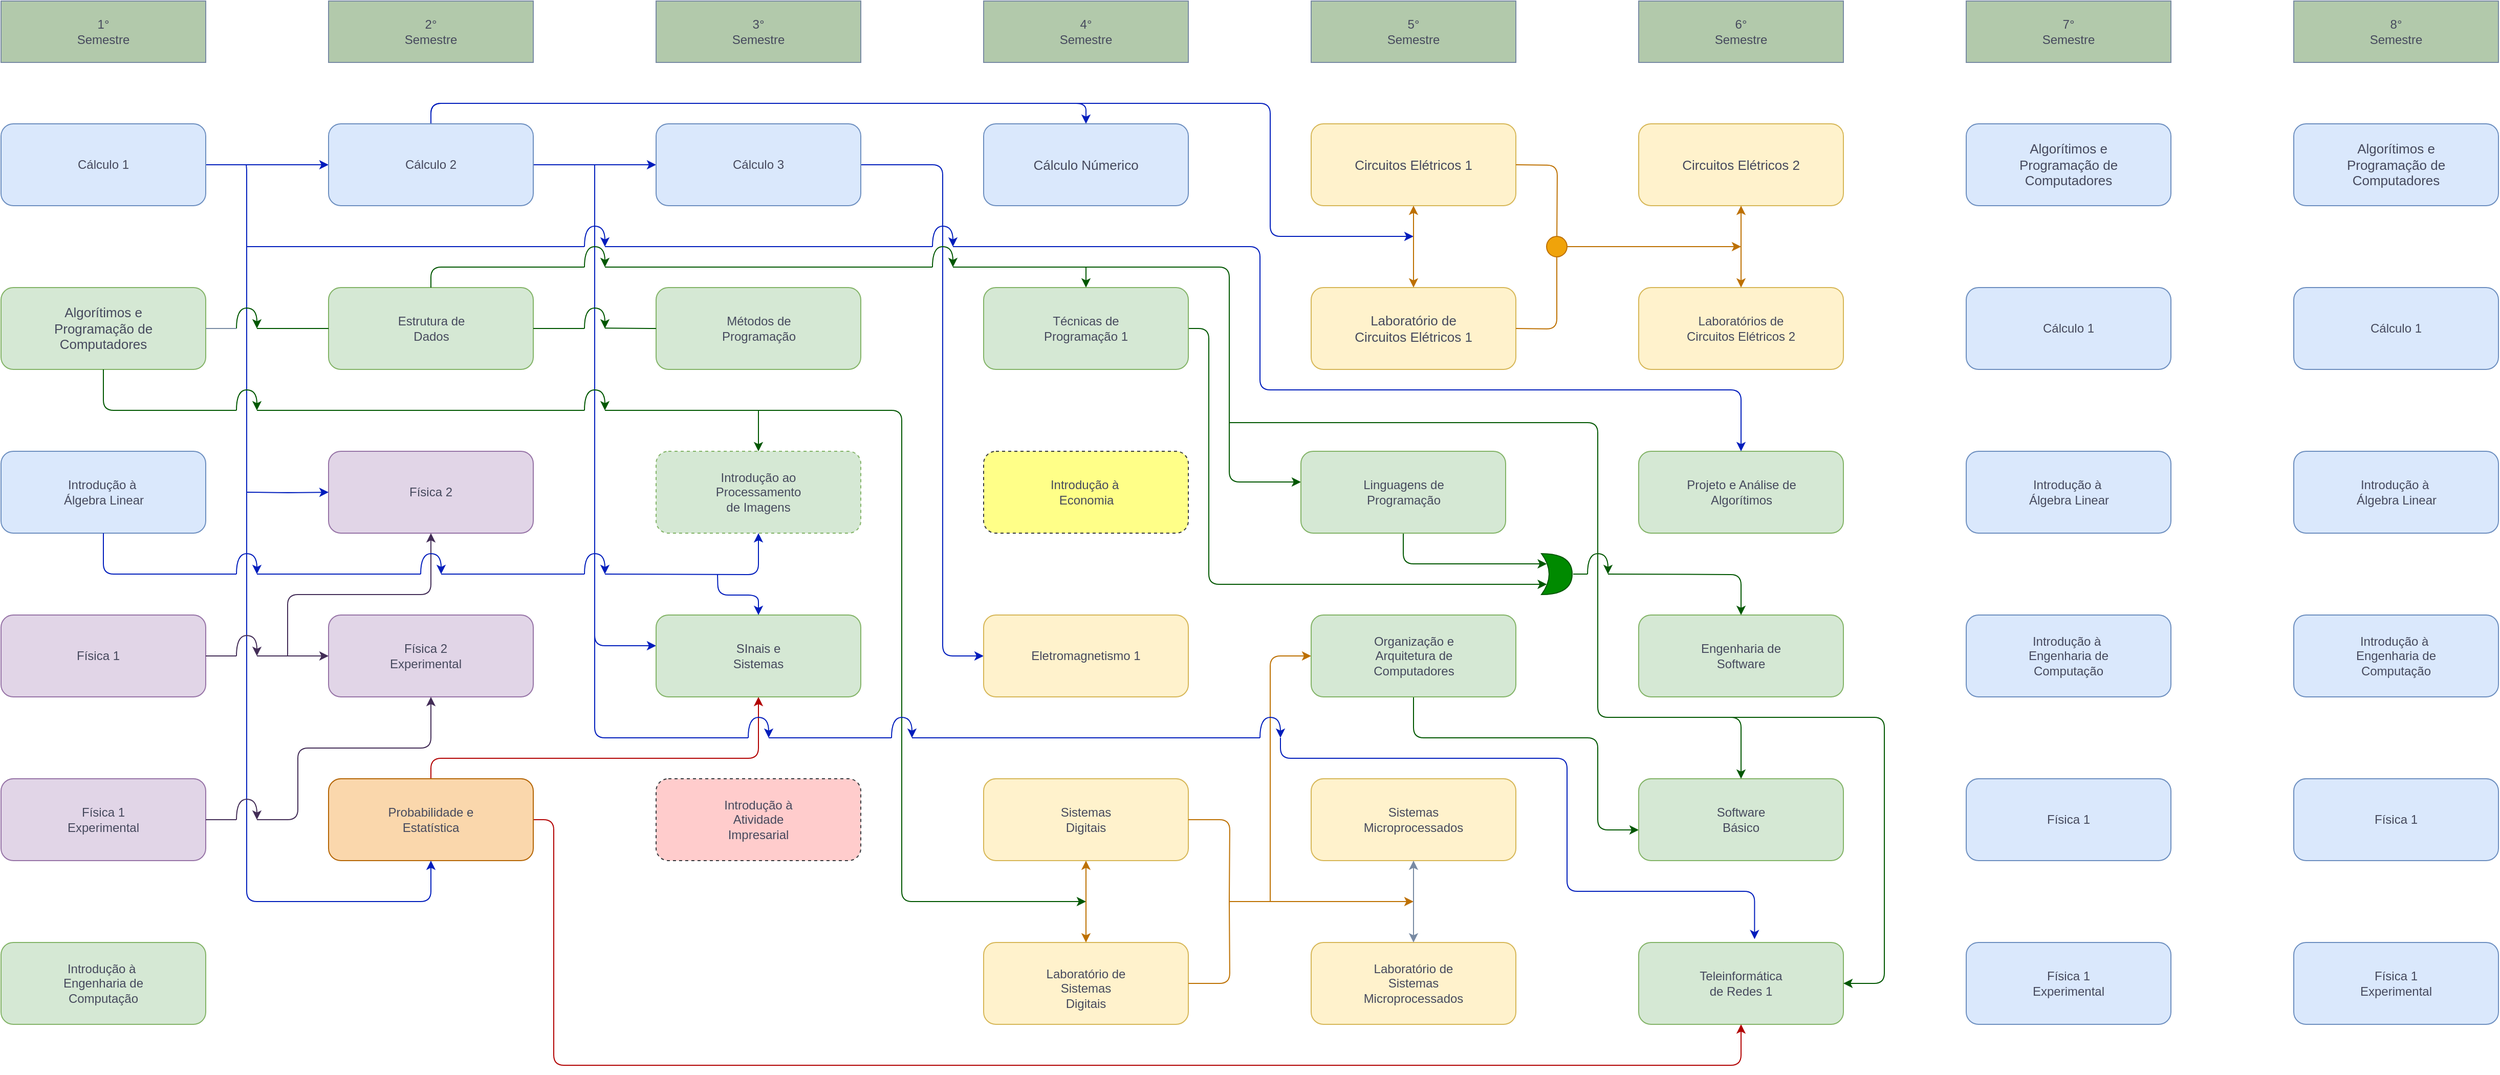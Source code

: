 <mxfile version="13.6.10" type="github">
  <diagram id="NWCiK95Lhe7S9qPVW4AI" name="Page-1">
    <mxGraphModel dx="1323" dy="726" grid="1" gridSize="10" guides="1" tooltips="1" connect="1" arrows="1" fold="1" page="1" pageScale="1" pageWidth="1200" pageHeight="1600" math="0" shadow="0">
      <root>
        <mxCell id="0" />
        <mxCell id="1" parent="0" />
        <mxCell id="2z4Nh3DOtkA8L1Oq28-u-230" style="edgeStyle=orthogonalEdgeStyle;orthogonalLoop=1;jettySize=auto;html=1;strokeColor=#BD7000;fillColor=#f0a30a;fontColor=#46495D;entryX=0;entryY=0.5;entryDx=0;entryDy=0;" edge="1" parent="1" target="2z4Nh3DOtkA8L1Oq28-u-99">
          <mxGeometry relative="1" as="geometry">
            <mxPoint x="1440" y="1040" as="sourcePoint" />
            <Array as="points">
              <mxPoint x="1440" y="1040" />
              <mxPoint x="1440" y="800" />
            </Array>
          </mxGeometry>
        </mxCell>
        <object label="" dfgadfg="" id="2z4Nh3DOtkA8L1Oq28-u-1">
          <mxCell style="rounded=0;whiteSpace=wrap;html=1;fillColor=#B2C9AB;strokeColor=#788AA3;fontColor=#46495D;align=center;" vertex="1" parent="1">
            <mxGeometry x="200" y="160" width="200" height="60" as="geometry" />
          </mxCell>
        </object>
        <mxCell id="2z4Nh3DOtkA8L1Oq28-u-6" style="edgeStyle=orthogonalEdgeStyle;rounded=0;orthogonalLoop=1;jettySize=auto;html=1;exitX=0.5;exitY=1;exitDx=0;exitDy=0;strokeColor=#788AA3;fontColor=#46495D;align=center;" edge="1" parent="1">
          <mxGeometry relative="1" as="geometry">
            <mxPoint x="302.5" y="200" as="sourcePoint" />
            <mxPoint x="302.5" y="200" as="targetPoint" />
          </mxGeometry>
        </mxCell>
        <mxCell id="2z4Nh3DOtkA8L1Oq28-u-9" value="1° Semestre" style="text;html=1;strokeColor=none;fillColor=none;align=center;verticalAlign=middle;whiteSpace=wrap;rounded=0;fontColor=#46495D;" vertex="1" parent="1">
          <mxGeometry x="280" y="180" width="40" height="20" as="geometry" />
        </mxCell>
        <object label="" dfgadfg="" id="2z4Nh3DOtkA8L1Oq28-u-11">
          <mxCell style="rounded=0;whiteSpace=wrap;html=1;fillColor=#B2C9AB;strokeColor=#788AA3;fontColor=#46495D;align=center;" vertex="1" parent="1">
            <mxGeometry x="520" y="160" width="200" height="60" as="geometry" />
          </mxCell>
        </object>
        <mxCell id="2z4Nh3DOtkA8L1Oq28-u-12" style="edgeStyle=orthogonalEdgeStyle;rounded=0;orthogonalLoop=1;jettySize=auto;html=1;exitX=0.5;exitY=1;exitDx=0;exitDy=0;strokeColor=#788AA3;fontColor=#46495D;align=center;" edge="1" parent="1">
          <mxGeometry relative="1" as="geometry">
            <mxPoint x="612.5" y="200" as="sourcePoint" />
            <mxPoint x="612.5" y="200" as="targetPoint" />
          </mxGeometry>
        </mxCell>
        <mxCell id="2z4Nh3DOtkA8L1Oq28-u-13" value="2° Semestre" style="text;html=1;strokeColor=none;fillColor=none;align=center;verticalAlign=middle;whiteSpace=wrap;rounded=0;fontColor=#46495D;" vertex="1" parent="1">
          <mxGeometry x="600" y="180" width="40" height="20" as="geometry" />
        </mxCell>
        <object label="" dfgadfg="" id="2z4Nh3DOtkA8L1Oq28-u-14">
          <mxCell style="rounded=0;whiteSpace=wrap;html=1;fillColor=#B2C9AB;strokeColor=#788AA3;fontColor=#46495D;align=center;" vertex="1" parent="1">
            <mxGeometry x="840" y="160" width="200" height="60" as="geometry" />
          </mxCell>
        </object>
        <mxCell id="2z4Nh3DOtkA8L1Oq28-u-15" style="edgeStyle=orthogonalEdgeStyle;rounded=0;orthogonalLoop=1;jettySize=auto;html=1;exitX=0.5;exitY=1;exitDx=0;exitDy=0;strokeColor=#788AA3;fontColor=#46495D;align=center;" edge="1" parent="1">
          <mxGeometry relative="1" as="geometry">
            <mxPoint x="942.5" y="200" as="sourcePoint" />
            <mxPoint x="942.5" y="200" as="targetPoint" />
          </mxGeometry>
        </mxCell>
        <mxCell id="2z4Nh3DOtkA8L1Oq28-u-16" value="3° Semestre" style="text;html=1;strokeColor=none;fillColor=none;align=center;verticalAlign=middle;whiteSpace=wrap;rounded=0;fontColor=#46495D;" vertex="1" parent="1">
          <mxGeometry x="920" y="180" width="40" height="20" as="geometry" />
        </mxCell>
        <object label="" dfgadfg="" id="2z4Nh3DOtkA8L1Oq28-u-17">
          <mxCell style="rounded=0;whiteSpace=wrap;html=1;fillColor=#B2C9AB;strokeColor=#788AA3;fontColor=#46495D;align=center;" vertex="1" parent="1">
            <mxGeometry x="1160" y="160" width="200" height="60" as="geometry" />
          </mxCell>
        </object>
        <mxCell id="2z4Nh3DOtkA8L1Oq28-u-18" style="edgeStyle=orthogonalEdgeStyle;rounded=0;orthogonalLoop=1;jettySize=auto;html=1;exitX=0.5;exitY=1;exitDx=0;exitDy=0;strokeColor=#788AA3;fontColor=#46495D;align=center;" edge="1" parent="1">
          <mxGeometry relative="1" as="geometry">
            <mxPoint x="1252.5" y="200" as="sourcePoint" />
            <mxPoint x="1252.5" y="200" as="targetPoint" />
          </mxGeometry>
        </mxCell>
        <mxCell id="2z4Nh3DOtkA8L1Oq28-u-19" value="4° Semestre" style="text;html=1;strokeColor=none;fillColor=none;align=center;verticalAlign=middle;whiteSpace=wrap;rounded=0;fontColor=#46495D;" vertex="1" parent="1">
          <mxGeometry x="1240" y="180" width="40" height="20" as="geometry" />
        </mxCell>
        <object label="" dfgadfg="" id="2z4Nh3DOtkA8L1Oq28-u-22">
          <mxCell style="rounded=0;whiteSpace=wrap;html=1;fillColor=#B2C9AB;strokeColor=#788AA3;fontColor=#46495D;align=center;" vertex="1" parent="1">
            <mxGeometry x="1480" y="160" width="200" height="60" as="geometry" />
          </mxCell>
        </object>
        <mxCell id="2z4Nh3DOtkA8L1Oq28-u-23" style="edgeStyle=orthogonalEdgeStyle;rounded=0;orthogonalLoop=1;jettySize=auto;html=1;exitX=0.5;exitY=1;exitDx=0;exitDy=0;strokeColor=#788AA3;fontColor=#46495D;align=center;" edge="1" parent="1">
          <mxGeometry relative="1" as="geometry">
            <mxPoint x="1582.5" y="200" as="sourcePoint" />
            <mxPoint x="1582.5" y="200" as="targetPoint" />
          </mxGeometry>
        </mxCell>
        <mxCell id="2z4Nh3DOtkA8L1Oq28-u-24" value="5° Semestre" style="text;html=1;strokeColor=none;fillColor=none;align=center;verticalAlign=middle;whiteSpace=wrap;rounded=0;fontColor=#46495D;" vertex="1" parent="1">
          <mxGeometry x="1560" y="180" width="40" height="20" as="geometry" />
        </mxCell>
        <object label="" dfgadfg="" id="2z4Nh3DOtkA8L1Oq28-u-25">
          <mxCell style="rounded=0;whiteSpace=wrap;html=1;fillColor=#B2C9AB;strokeColor=#788AA3;fontColor=#46495D;align=center;" vertex="1" parent="1">
            <mxGeometry x="1800" y="160" width="200" height="60" as="geometry" />
          </mxCell>
        </object>
        <mxCell id="2z4Nh3DOtkA8L1Oq28-u-26" style="edgeStyle=orthogonalEdgeStyle;rounded=0;orthogonalLoop=1;jettySize=auto;html=1;exitX=0.5;exitY=1;exitDx=0;exitDy=0;strokeColor=#788AA3;fontColor=#46495D;align=center;" edge="1" parent="1">
          <mxGeometry relative="1" as="geometry">
            <mxPoint x="1892.5" y="200" as="sourcePoint" />
            <mxPoint x="1892.5" y="200" as="targetPoint" />
          </mxGeometry>
        </mxCell>
        <mxCell id="2z4Nh3DOtkA8L1Oq28-u-27" value="6° Semestre" style="text;html=1;strokeColor=none;fillColor=none;align=center;verticalAlign=middle;whiteSpace=wrap;rounded=0;fontColor=#46495D;" vertex="1" parent="1">
          <mxGeometry x="1880" y="180" width="40" height="20" as="geometry" />
        </mxCell>
        <object label="" dfgadfg="" id="2z4Nh3DOtkA8L1Oq28-u-28">
          <mxCell style="rounded=0;whiteSpace=wrap;html=1;fillColor=#B2C9AB;strokeColor=#788AA3;fontColor=#46495D;align=center;" vertex="1" parent="1">
            <mxGeometry x="2120" y="160" width="200" height="60" as="geometry" />
          </mxCell>
        </object>
        <mxCell id="2z4Nh3DOtkA8L1Oq28-u-29" style="edgeStyle=orthogonalEdgeStyle;rounded=0;orthogonalLoop=1;jettySize=auto;html=1;exitX=0.5;exitY=1;exitDx=0;exitDy=0;strokeColor=#788AA3;fontColor=#46495D;align=center;" edge="1" parent="1">
          <mxGeometry relative="1" as="geometry">
            <mxPoint x="2222.5" y="200" as="sourcePoint" />
            <mxPoint x="2222.5" y="200" as="targetPoint" />
          </mxGeometry>
        </mxCell>
        <mxCell id="2z4Nh3DOtkA8L1Oq28-u-30" value="7° Semestre" style="text;html=1;strokeColor=none;fillColor=none;align=center;verticalAlign=middle;whiteSpace=wrap;rounded=0;fontColor=#46495D;" vertex="1" parent="1">
          <mxGeometry x="2200" y="180" width="40" height="20" as="geometry" />
        </mxCell>
        <object label="" dfgadfg="" id="2z4Nh3DOtkA8L1Oq28-u-31">
          <mxCell style="rounded=0;whiteSpace=wrap;html=1;fillColor=#B2C9AB;strokeColor=#788AA3;fontColor=#46495D;align=center;" vertex="1" parent="1">
            <mxGeometry x="2440" y="160" width="200" height="60" as="geometry" />
          </mxCell>
        </object>
        <mxCell id="2z4Nh3DOtkA8L1Oq28-u-32" style="edgeStyle=orthogonalEdgeStyle;rounded=0;orthogonalLoop=1;jettySize=auto;html=1;exitX=0.5;exitY=1;exitDx=0;exitDy=0;strokeColor=#788AA3;fontColor=#46495D;align=center;" edge="1" parent="1">
          <mxGeometry relative="1" as="geometry">
            <mxPoint x="2532.5" y="200" as="sourcePoint" />
            <mxPoint x="2532.5" y="200" as="targetPoint" />
          </mxGeometry>
        </mxCell>
        <mxCell id="2z4Nh3DOtkA8L1Oq28-u-33" value="8° Semestre" style="text;html=1;strokeColor=none;fillColor=none;align=center;verticalAlign=middle;whiteSpace=wrap;rounded=0;fontColor=#46495D;" vertex="1" parent="1">
          <mxGeometry x="2520" y="180" width="40" height="20" as="geometry" />
        </mxCell>
        <mxCell id="2z4Nh3DOtkA8L1Oq28-u-36" value="" style="rounded=1;whiteSpace=wrap;html=1;sketch=0;strokeColor=#82b366;fillColor=#d5e8d4;align=center;" vertex="1" parent="1">
          <mxGeometry x="200" y="440" width="200" height="80" as="geometry" />
        </mxCell>
        <mxCell id="2z4Nh3DOtkA8L1Oq28-u-151" style="edgeStyle=orthogonalEdgeStyle;curved=0;rounded=1;sketch=0;orthogonalLoop=1;jettySize=auto;html=1;exitX=1;exitY=0.5;exitDx=0;exitDy=0;entryX=0;entryY=0.5;entryDx=0;entryDy=0;strokeColor=#001DBC;fillColor=#0050ef;fontColor=#46495D;align=center;" edge="1" parent="1" source="2z4Nh3DOtkA8L1Oq28-u-38" target="2z4Nh3DOtkA8L1Oq28-u-51">
          <mxGeometry relative="1" as="geometry" />
        </mxCell>
        <mxCell id="2z4Nh3DOtkA8L1Oq28-u-38" value="" style="rounded=1;whiteSpace=wrap;html=1;sketch=0;strokeColor=#6c8ebf;fillColor=#dae8fc;align=center;" vertex="1" parent="1">
          <mxGeometry x="200" y="280" width="200" height="80" as="geometry" />
        </mxCell>
        <mxCell id="2z4Nh3DOtkA8L1Oq28-u-39" value="" style="rounded=1;whiteSpace=wrap;html=1;sketch=0;strokeColor=#6c8ebf;fillColor=#dae8fc;align=center;" vertex="1" parent="1">
          <mxGeometry x="200" y="600" width="200" height="80" as="geometry" />
        </mxCell>
        <mxCell id="2z4Nh3DOtkA8L1Oq28-u-40" value="" style="rounded=1;whiteSpace=wrap;html=1;sketch=0;strokeColor=#82b366;fillColor=#d5e8d4;align=center;" vertex="1" parent="1">
          <mxGeometry x="200" y="1080" width="200" height="80" as="geometry" />
        </mxCell>
        <mxCell id="2z4Nh3DOtkA8L1Oq28-u-41" value="Introdução à&amp;nbsp; Engenharia de Computação" style="text;html=1;strokeColor=none;fillColor=none;align=center;verticalAlign=middle;whiteSpace=wrap;rounded=0;sketch=0;fontColor=#46495D;" vertex="1" parent="1">
          <mxGeometry x="255" y="1110" width="90" height="20" as="geometry" />
        </mxCell>
        <mxCell id="2z4Nh3DOtkA8L1Oq28-u-42" value="Introdução à&amp;nbsp; Álgebra Linear" style="text;html=1;strokeColor=none;fillColor=none;align=center;verticalAlign=middle;whiteSpace=wrap;rounded=0;sketch=0;fontColor=#46495D;" vertex="1" parent="1">
          <mxGeometry x="257.5" y="630" width="85" height="20" as="geometry" />
        </mxCell>
        <mxCell id="2z4Nh3DOtkA8L1Oq28-u-43" value="&lt;font style=&quot;font-size: 13px&quot;&gt;Algorítimos e Programação de Computadores&lt;/font&gt;" style="text;html=1;strokeColor=none;fillColor=none;align=center;verticalAlign=middle;whiteSpace=wrap;rounded=0;sketch=0;fontColor=#46495D;" vertex="1" parent="1">
          <mxGeometry x="240" y="470" width="120" height="20" as="geometry" />
        </mxCell>
        <mxCell id="2z4Nh3DOtkA8L1Oq28-u-45" value="Cálculo 1" style="text;html=1;strokeColor=none;fillColor=none;align=center;verticalAlign=middle;whiteSpace=wrap;rounded=0;sketch=0;fontColor=#46495D;" vertex="1" parent="1">
          <mxGeometry x="270" y="310" width="60" height="20" as="geometry" />
        </mxCell>
        <mxCell id="2z4Nh3DOtkA8L1Oq28-u-46" value="" style="rounded=1;whiteSpace=wrap;html=1;sketch=0;strokeColor=#9673a6;fillColor=#e1d5e7;align=center;" vertex="1" parent="1">
          <mxGeometry x="200" y="760" width="200" height="80" as="geometry" />
        </mxCell>
        <mxCell id="2z4Nh3DOtkA8L1Oq28-u-47" value="" style="rounded=1;whiteSpace=wrap;html=1;sketch=0;strokeColor=#9673a6;fillColor=#e1d5e7;align=center;" vertex="1" parent="1">
          <mxGeometry x="200" y="920" width="200" height="80" as="geometry" />
        </mxCell>
        <mxCell id="2z4Nh3DOtkA8L1Oq28-u-48" value="Física 1" style="text;html=1;strokeColor=none;fillColor=none;align=center;verticalAlign=middle;whiteSpace=wrap;rounded=0;sketch=0;fontColor=#46495D;" vertex="1" parent="1">
          <mxGeometry x="270" y="790" width="50" height="20" as="geometry" />
        </mxCell>
        <mxCell id="2z4Nh3DOtkA8L1Oq28-u-49" value="Física 1 Experimental" style="text;html=1;strokeColor=none;fillColor=none;align=center;verticalAlign=middle;whiteSpace=wrap;rounded=0;sketch=0;fontColor=#46495D;" vertex="1" parent="1">
          <mxGeometry x="280" y="950" width="40" height="20" as="geometry" />
        </mxCell>
        <mxCell id="2z4Nh3DOtkA8L1Oq28-u-144" style="edgeStyle=orthogonalEdgeStyle;curved=0;rounded=1;sketch=0;orthogonalLoop=1;jettySize=auto;html=1;exitX=1;exitY=0.5;exitDx=0;exitDy=0;entryX=0;entryY=0.5;entryDx=0;entryDy=0;strokeColor=#001DBC;fillColor=#0050ef;fontColor=#46495D;align=center;" edge="1" parent="1" source="2z4Nh3DOtkA8L1Oq28-u-51" target="2z4Nh3DOtkA8L1Oq28-u-73">
          <mxGeometry relative="1" as="geometry" />
        </mxCell>
        <mxCell id="2z4Nh3DOtkA8L1Oq28-u-166" style="edgeStyle=orthogonalEdgeStyle;curved=0;rounded=1;sketch=0;orthogonalLoop=1;jettySize=auto;html=1;entryX=0;entryY=0.25;entryDx=0;entryDy=0;strokeColor=#001DBC;fillColor=#0050ef;fontColor=#46495D;align=center;" edge="1" parent="1">
          <mxGeometry relative="1" as="geometry">
            <mxPoint x="780" y="320" as="sourcePoint" />
            <mxPoint x="840" y="790" as="targetPoint" />
            <Array as="points">
              <mxPoint x="780" y="790" />
            </Array>
          </mxGeometry>
        </mxCell>
        <mxCell id="2z4Nh3DOtkA8L1Oq28-u-176" style="edgeStyle=orthogonalEdgeStyle;curved=0;sketch=0;orthogonalLoop=1;jettySize=auto;html=1;exitX=0.5;exitY=0;exitDx=0;exitDy=0;entryX=0.5;entryY=0;entryDx=0;entryDy=0;strokeColor=#001DBC;fillColor=#0050ef;fontColor=#46495D;align=center;" edge="1" parent="1" source="2z4Nh3DOtkA8L1Oq28-u-51" target="2z4Nh3DOtkA8L1Oq28-u-84">
          <mxGeometry relative="1" as="geometry" />
        </mxCell>
        <mxCell id="2z4Nh3DOtkA8L1Oq28-u-195" style="edgeStyle=orthogonalEdgeStyle;curved=0;sketch=0;orthogonalLoop=1;jettySize=auto;html=1;exitX=0.5;exitY=0;exitDx=0;exitDy=0;strokeColor=#001DBC;fillColor=#0050ef;fontColor=#46495D;align=center;" edge="1" parent="1" source="2z4Nh3DOtkA8L1Oq28-u-51">
          <mxGeometry relative="1" as="geometry">
            <mxPoint x="1580" y="390" as="targetPoint" />
            <Array as="points">
              <mxPoint x="620" y="260" />
              <mxPoint x="1440" y="260" />
              <mxPoint x="1440" y="390" />
            </Array>
          </mxGeometry>
        </mxCell>
        <mxCell id="2z4Nh3DOtkA8L1Oq28-u-51" value="" style="rounded=1;whiteSpace=wrap;html=1;sketch=0;strokeColor=#6c8ebf;fillColor=#dae8fc;align=center;" vertex="1" parent="1">
          <mxGeometry x="520" y="280" width="200" height="80" as="geometry" />
        </mxCell>
        <mxCell id="2z4Nh3DOtkA8L1Oq28-u-196" style="edgeStyle=orthogonalEdgeStyle;curved=0;sketch=0;orthogonalLoop=1;jettySize=auto;html=1;entryX=0;entryY=0.5;entryDx=0;entryDy=0;strokeColor=#005700;fillColor=#008a00;fontColor=#46495D;align=center;" edge="1" parent="1">
          <mxGeometry relative="1" as="geometry">
            <mxPoint x="1130" y="420" as="sourcePoint" />
            <mxPoint x="1470" y="630" as="targetPoint" />
            <Array as="points">
              <mxPoint x="1400" y="420" />
              <mxPoint x="1400" y="630" />
            </Array>
          </mxGeometry>
        </mxCell>
        <mxCell id="2z4Nh3DOtkA8L1Oq28-u-52" value="" style="rounded=1;whiteSpace=wrap;html=1;sketch=0;strokeColor=#82b366;fillColor=#d5e8d4;align=center;" vertex="1" parent="1">
          <mxGeometry x="520" y="440" width="200" height="80" as="geometry" />
        </mxCell>
        <mxCell id="2z4Nh3DOtkA8L1Oq28-u-55" value="Estrutura de Dados" style="text;html=1;strokeColor=none;fillColor=none;align=center;verticalAlign=middle;whiteSpace=wrap;rounded=0;sketch=0;fontColor=#46495D;" vertex="1" parent="1">
          <mxGeometry x="577.5" y="470" width="85" height="20" as="geometry" />
        </mxCell>
        <mxCell id="2z4Nh3DOtkA8L1Oq28-u-57" value="Cálculo 2" style="text;html=1;strokeColor=none;fillColor=none;align=center;verticalAlign=middle;whiteSpace=wrap;rounded=0;sketch=0;fontColor=#46495D;" vertex="1" parent="1">
          <mxGeometry x="590" y="310" width="60" height="20" as="geometry" />
        </mxCell>
        <mxCell id="2z4Nh3DOtkA8L1Oq28-u-58" value="" style="rounded=1;whiteSpace=wrap;html=1;sketch=0;strokeColor=#9673a6;fillColor=#e1d5e7;align=center;" vertex="1" parent="1">
          <mxGeometry x="520" y="600" width="200" height="80" as="geometry" />
        </mxCell>
        <mxCell id="2z4Nh3DOtkA8L1Oq28-u-59" value="" style="rounded=1;whiteSpace=wrap;html=1;sketch=0;strokeColor=#9673a6;fillColor=#e1d5e7;align=center;" vertex="1" parent="1">
          <mxGeometry x="520" y="760" width="200" height="80" as="geometry" />
        </mxCell>
        <mxCell id="2z4Nh3DOtkA8L1Oq28-u-60" value="Física 2" style="text;html=1;strokeColor=none;fillColor=none;align=center;verticalAlign=middle;whiteSpace=wrap;rounded=0;sketch=0;fontColor=#46495D;" vertex="1" parent="1">
          <mxGeometry x="595" y="630" width="50" height="20" as="geometry" />
        </mxCell>
        <mxCell id="2z4Nh3DOtkA8L1Oq28-u-61" value="Física 2 Experimental" style="text;html=1;strokeColor=none;fillColor=none;align=center;verticalAlign=middle;whiteSpace=wrap;rounded=0;sketch=0;fontColor=#46495D;" vertex="1" parent="1">
          <mxGeometry x="595" y="790" width="40" height="20" as="geometry" />
        </mxCell>
        <mxCell id="2z4Nh3DOtkA8L1Oq28-u-188" style="edgeStyle=orthogonalEdgeStyle;curved=0;sketch=0;orthogonalLoop=1;jettySize=auto;html=1;exitX=1;exitY=0.5;exitDx=0;exitDy=0;entryX=0;entryY=0.5;entryDx=0;entryDy=0;strokeColor=#001DBC;fillColor=#0050ef;fontColor=#46495D;align=center;" edge="1" parent="1" source="2z4Nh3DOtkA8L1Oq28-u-73" target="2z4Nh3DOtkA8L1Oq28-u-87">
          <mxGeometry relative="1" as="geometry">
            <Array as="points">
              <mxPoint x="1120" y="320" />
              <mxPoint x="1120" y="800" />
            </Array>
          </mxGeometry>
        </mxCell>
        <mxCell id="2z4Nh3DOtkA8L1Oq28-u-73" value="" style="rounded=1;whiteSpace=wrap;html=1;sketch=0;strokeColor=#6c8ebf;fillColor=#dae8fc;align=center;" vertex="1" parent="1">
          <mxGeometry x="840" y="280" width="200" height="80" as="geometry" />
        </mxCell>
        <mxCell id="2z4Nh3DOtkA8L1Oq28-u-74" value="" style="rounded=1;whiteSpace=wrap;html=1;sketch=0;strokeColor=#82b366;fillColor=#d5e8d4;align=center;" vertex="1" parent="1">
          <mxGeometry x="840" y="440" width="200" height="80" as="geometry" />
        </mxCell>
        <mxCell id="2z4Nh3DOtkA8L1Oq28-u-75" value="" style="rounded=1;whiteSpace=wrap;html=1;sketch=0;strokeColor=#82b366;fillColor=#d5e8d4;align=center;glass=0;shadow=0;noLabel=0;dashed=1;" vertex="1" parent="1">
          <mxGeometry x="840" y="600" width="200" height="80" as="geometry" />
        </mxCell>
        <mxCell id="2z4Nh3DOtkA8L1Oq28-u-76" value="Introdução ao Processamento de Imagens" style="text;html=1;strokeColor=none;fillColor=none;align=center;verticalAlign=middle;whiteSpace=wrap;rounded=0;sketch=0;fontColor=#46495D;" vertex="1" parent="1">
          <mxGeometry x="895" y="630" width="90" height="20" as="geometry" />
        </mxCell>
        <mxCell id="2z4Nh3DOtkA8L1Oq28-u-77" value="Métodos de Programação" style="text;html=1;strokeColor=none;fillColor=none;align=center;verticalAlign=middle;whiteSpace=wrap;rounded=0;sketch=0;fontColor=#46495D;" vertex="1" parent="1">
          <mxGeometry x="897.5" y="470" width="85" height="20" as="geometry" />
        </mxCell>
        <mxCell id="2z4Nh3DOtkA8L1Oq28-u-79" value="Cálculo 3" style="text;html=1;strokeColor=none;fillColor=none;align=center;verticalAlign=middle;whiteSpace=wrap;rounded=0;sketch=0;fontColor=#46495D;" vertex="1" parent="1">
          <mxGeometry x="910" y="310" width="60" height="20" as="geometry" />
        </mxCell>
        <mxCell id="2z4Nh3DOtkA8L1Oq28-u-84" value="" style="rounded=1;whiteSpace=wrap;html=1;sketch=0;strokeColor=#6c8ebf;fillColor=#dae8fc;align=center;" vertex="1" parent="1">
          <mxGeometry x="1160" y="280" width="200" height="80" as="geometry" />
        </mxCell>
        <mxCell id="2z4Nh3DOtkA8L1Oq28-u-256" style="edgeStyle=orthogonalEdgeStyle;orthogonalLoop=1;jettySize=auto;html=1;strokeColor=#005700;fillColor=#008a00;fontColor=#46495D;entryX=0.175;entryY=0.75;entryDx=0;entryDy=0;entryPerimeter=0;" edge="1" parent="1" source="2z4Nh3DOtkA8L1Oq28-u-85" target="2z4Nh3DOtkA8L1Oq28-u-264">
          <mxGeometry relative="1" as="geometry">
            <mxPoint x="1700" y="750" as="targetPoint" />
            <Array as="points">
              <mxPoint x="1380" y="480" />
              <mxPoint x="1380" y="730" />
            </Array>
          </mxGeometry>
        </mxCell>
        <mxCell id="2z4Nh3DOtkA8L1Oq28-u-85" value="" style="rounded=1;whiteSpace=wrap;html=1;sketch=0;strokeColor=#82b366;fillColor=#d5e8d4;align=center;" vertex="1" parent="1">
          <mxGeometry x="1160" y="440" width="200" height="80" as="geometry" />
        </mxCell>
        <mxCell id="2z4Nh3DOtkA8L1Oq28-u-86" value="" style="rounded=1;whiteSpace=wrap;html=1;sketch=0;strokeColor=#36393d;fillColor=#ffff88;align=center;dashed=1;" vertex="1" parent="1">
          <mxGeometry x="1160" y="600" width="200" height="80" as="geometry" />
        </mxCell>
        <mxCell id="2z4Nh3DOtkA8L1Oq28-u-87" value="" style="rounded=1;whiteSpace=wrap;html=1;sketch=0;strokeColor=#d6b656;fillColor=#fff2cc;align=center;" vertex="1" parent="1">
          <mxGeometry x="1160" y="760" width="200" height="80" as="geometry" />
        </mxCell>
        <mxCell id="2z4Nh3DOtkA8L1Oq28-u-88" value="Eletromagnetismo 1" style="text;html=1;strokeColor=none;fillColor=none;align=center;verticalAlign=middle;whiteSpace=wrap;rounded=0;sketch=0;fontColor=#46495D;" vertex="1" parent="1">
          <mxGeometry x="1200" y="790" width="120" height="20" as="geometry" />
        </mxCell>
        <mxCell id="2z4Nh3DOtkA8L1Oq28-u-89" value="Introdução à&amp;nbsp; Economia" style="text;html=1;strokeColor=none;fillColor=none;align=center;verticalAlign=middle;whiteSpace=wrap;rounded=0;sketch=0;fontColor=#46495D;" vertex="1" parent="1">
          <mxGeometry x="1217.5" y="630" width="85" height="20" as="geometry" />
        </mxCell>
        <mxCell id="2z4Nh3DOtkA8L1Oq28-u-90" value="&lt;span style=&quot;font-size: 13px&quot;&gt;Cálculo Númerico&lt;/span&gt;" style="text;html=1;strokeColor=none;fillColor=none;align=center;verticalAlign=middle;whiteSpace=wrap;rounded=0;sketch=0;fontColor=#46495D;" vertex="1" parent="1">
          <mxGeometry x="1200" y="310" width="120" height="20" as="geometry" />
        </mxCell>
        <mxCell id="2z4Nh3DOtkA8L1Oq28-u-91" value="Técnicas de Programação 1" style="text;html=1;strokeColor=none;fillColor=none;align=center;verticalAlign=middle;whiteSpace=wrap;rounded=0;sketch=0;fontColor=#46495D;" vertex="1" parent="1">
          <mxGeometry x="1210" y="470" width="100" height="20" as="geometry" />
        </mxCell>
        <mxCell id="2z4Nh3DOtkA8L1Oq28-u-92" value="" style="rounded=1;whiteSpace=wrap;html=1;sketch=0;strokeColor=#d6b656;fillColor=#fff2cc;align=center;" vertex="1" parent="1">
          <mxGeometry x="1160" y="920" width="200" height="80" as="geometry" />
        </mxCell>
        <mxCell id="2z4Nh3DOtkA8L1Oq28-u-93" value="" style="rounded=1;whiteSpace=wrap;html=1;sketch=0;strokeColor=#d6b656;fillColor=#fff2cc;align=center;" vertex="1" parent="1">
          <mxGeometry x="1160" y="1080" width="200" height="80" as="geometry" />
        </mxCell>
        <mxCell id="2z4Nh3DOtkA8L1Oq28-u-94" value="Sistemas Digitais" style="text;html=1;strokeColor=none;fillColor=none;align=center;verticalAlign=middle;whiteSpace=wrap;rounded=0;sketch=0;fontColor=#46495D;" vertex="1" parent="1">
          <mxGeometry x="1235" y="950" width="50" height="20" as="geometry" />
        </mxCell>
        <mxCell id="2z4Nh3DOtkA8L1Oq28-u-95" value="Laboratório de Sistemas Digitais" style="text;html=1;strokeColor=none;fillColor=none;align=center;verticalAlign=middle;whiteSpace=wrap;rounded=0;sketch=0;fontColor=#46495D;" vertex="1" parent="1">
          <mxGeometry x="1215" y="1110" width="90" height="30" as="geometry" />
        </mxCell>
        <mxCell id="2z4Nh3DOtkA8L1Oq28-u-96" value="" style="rounded=1;whiteSpace=wrap;html=1;sketch=0;strokeColor=#d6b656;fillColor=#fff2cc;align=center;" vertex="1" parent="1">
          <mxGeometry x="1480" y="280" width="200" height="80" as="geometry" />
        </mxCell>
        <mxCell id="2z4Nh3DOtkA8L1Oq28-u-97" value="" style="rounded=1;whiteSpace=wrap;html=1;sketch=0;strokeColor=#d6b656;fillColor=#fff2cc;align=center;" vertex="1" parent="1">
          <mxGeometry x="1480" y="440" width="200" height="80" as="geometry" />
        </mxCell>
        <mxCell id="2z4Nh3DOtkA8L1Oq28-u-271" style="edgeStyle=orthogonalEdgeStyle;orthogonalLoop=1;jettySize=auto;html=1;exitX=0.5;exitY=1;exitDx=0;exitDy=0;strokeColor=#005700;fillColor=#008a00;fontColor=#46495D;entryX=0.175;entryY=0.25;entryDx=0;entryDy=0;entryPerimeter=0;" edge="1" parent="1" source="2z4Nh3DOtkA8L1Oq28-u-98" target="2z4Nh3DOtkA8L1Oq28-u-264">
          <mxGeometry relative="1" as="geometry">
            <Array as="points">
              <mxPoint x="1570" y="710" />
            </Array>
          </mxGeometry>
        </mxCell>
        <mxCell id="2z4Nh3DOtkA8L1Oq28-u-98" value="" style="rounded=1;whiteSpace=wrap;html=1;sketch=0;strokeColor=#82b366;fillColor=#d5e8d4;align=center;" vertex="1" parent="1">
          <mxGeometry x="1470" y="600" width="200" height="80" as="geometry" />
        </mxCell>
        <mxCell id="2z4Nh3DOtkA8L1Oq28-u-272" style="edgeStyle=orthogonalEdgeStyle;orthogonalLoop=1;jettySize=auto;html=1;exitX=0.5;exitY=1;exitDx=0;exitDy=0;entryX=0;entryY=0.625;entryDx=0;entryDy=0;entryPerimeter=0;strokeColor=#005700;fillColor=#008a00;fontColor=#46495D;" edge="1" parent="1" source="2z4Nh3DOtkA8L1Oq28-u-99" target="2z4Nh3DOtkA8L1Oq28-u-116">
          <mxGeometry relative="1" as="geometry">
            <Array as="points">
              <mxPoint x="1580" y="880" />
              <mxPoint x="1760" y="880" />
              <mxPoint x="1760" y="970" />
            </Array>
          </mxGeometry>
        </mxCell>
        <mxCell id="2z4Nh3DOtkA8L1Oq28-u-99" value="" style="rounded=1;whiteSpace=wrap;html=1;sketch=0;strokeColor=#82b366;fillColor=#d5e8d4;align=center;" vertex="1" parent="1">
          <mxGeometry x="1480" y="760" width="200" height="80" as="geometry" />
        </mxCell>
        <mxCell id="2z4Nh3DOtkA8L1Oq28-u-100" value="Organização e Arquitetura de Computadores" style="text;html=1;strokeColor=none;fillColor=none;align=center;verticalAlign=middle;whiteSpace=wrap;rounded=0;sketch=0;fontColor=#46495D;" vertex="1" parent="1">
          <mxGeometry x="1522.5" y="790" width="115" height="20" as="geometry" />
        </mxCell>
        <mxCell id="2z4Nh3DOtkA8L1Oq28-u-101" value="Linguagens de Programação" style="text;html=1;strokeColor=none;fillColor=none;align=center;verticalAlign=middle;whiteSpace=wrap;rounded=0;sketch=0;fontColor=#46495D;" vertex="1" parent="1">
          <mxGeometry x="1527.5" y="630" width="85" height="20" as="geometry" />
        </mxCell>
        <mxCell id="2z4Nh3DOtkA8L1Oq28-u-102" value="&lt;span style=&quot;font-size: 13px&quot;&gt;Circuitos Elétricos 1&lt;/span&gt;" style="text;html=1;strokeColor=none;fillColor=none;align=center;verticalAlign=middle;whiteSpace=wrap;rounded=0;sketch=0;fontColor=#46495D;" vertex="1" parent="1">
          <mxGeometry x="1520" y="310" width="120" height="20" as="geometry" />
        </mxCell>
        <mxCell id="2z4Nh3DOtkA8L1Oq28-u-103" value="&lt;span style=&quot;font-size: 13px&quot;&gt;Laboratório de Circuitos Elétricos 1&lt;/span&gt;" style="text;html=1;strokeColor=none;fillColor=none;align=center;verticalAlign=middle;whiteSpace=wrap;rounded=0;sketch=0;fontColor=#46495D;" vertex="1" parent="1">
          <mxGeometry x="1515" y="470" width="130" height="20" as="geometry" />
        </mxCell>
        <mxCell id="2z4Nh3DOtkA8L1Oq28-u-104" value="" style="rounded=1;whiteSpace=wrap;html=1;sketch=0;strokeColor=#d6b656;fillColor=#fff2cc;align=center;" vertex="1" parent="1">
          <mxGeometry x="1480" y="920" width="200" height="80" as="geometry" />
        </mxCell>
        <mxCell id="2z4Nh3DOtkA8L1Oq28-u-105" value="" style="rounded=1;whiteSpace=wrap;html=1;sketch=0;strokeColor=#d6b656;fillColor=#fff2cc;align=center;" vertex="1" parent="1">
          <mxGeometry x="1480" y="1080" width="200" height="80" as="geometry" />
        </mxCell>
        <mxCell id="2z4Nh3DOtkA8L1Oq28-u-106" value="Sistemas Microprocessados" style="text;html=1;strokeColor=none;fillColor=none;align=center;verticalAlign=middle;whiteSpace=wrap;rounded=0;sketch=0;fontColor=#46495D;" vertex="1" parent="1">
          <mxGeometry x="1555" y="950" width="50" height="20" as="geometry" />
        </mxCell>
        <mxCell id="2z4Nh3DOtkA8L1Oq28-u-107" value="Laboratório de Sistemas Microprocessados" style="text;html=1;strokeColor=none;fillColor=none;align=center;verticalAlign=middle;whiteSpace=wrap;rounded=0;sketch=0;fontColor=#46495D;" vertex="1" parent="1">
          <mxGeometry x="1560" y="1110" width="40" height="20" as="geometry" />
        </mxCell>
        <mxCell id="2z4Nh3DOtkA8L1Oq28-u-108" value="" style="rounded=1;whiteSpace=wrap;html=1;sketch=0;strokeColor=#d6b656;fillColor=#fff2cc;align=center;" vertex="1" parent="1">
          <mxGeometry x="1800" y="280" width="200" height="80" as="geometry" />
        </mxCell>
        <mxCell id="2z4Nh3DOtkA8L1Oq28-u-109" value="" style="rounded=1;whiteSpace=wrap;html=1;sketch=0;strokeColor=#d6b656;fillColor=#fff2cc;align=center;" vertex="1" parent="1">
          <mxGeometry x="1800" y="440" width="200" height="80" as="geometry" />
        </mxCell>
        <mxCell id="2z4Nh3DOtkA8L1Oq28-u-110" value="" style="rounded=1;whiteSpace=wrap;html=1;sketch=0;strokeColor=#82b366;fillColor=#d5e8d4;align=center;" vertex="1" parent="1">
          <mxGeometry x="1800" y="600" width="200" height="80" as="geometry" />
        </mxCell>
        <mxCell id="2z4Nh3DOtkA8L1Oq28-u-111" value="" style="rounded=1;whiteSpace=wrap;html=1;sketch=0;strokeColor=#82b366;fillColor=#d5e8d4;align=center;" vertex="1" parent="1">
          <mxGeometry x="1800" y="760" width="200" height="80" as="geometry" />
        </mxCell>
        <mxCell id="2z4Nh3DOtkA8L1Oq28-u-112" value="Engenharia de Software" style="text;html=1;strokeColor=none;fillColor=none;align=center;verticalAlign=middle;whiteSpace=wrap;rounded=0;sketch=0;fontColor=#46495D;" vertex="1" parent="1">
          <mxGeometry x="1855" y="790" width="90" height="20" as="geometry" />
        </mxCell>
        <mxCell id="2z4Nh3DOtkA8L1Oq28-u-113" value="Projeto e Análise de Algorítimos" style="text;html=1;strokeColor=none;fillColor=none;align=center;verticalAlign=middle;whiteSpace=wrap;rounded=0;sketch=0;fontColor=#46495D;" vertex="1" parent="1">
          <mxGeometry x="1842.5" y="620" width="115" height="40" as="geometry" />
        </mxCell>
        <mxCell id="2z4Nh3DOtkA8L1Oq28-u-114" value="&lt;font style=&quot;font-size: 13px&quot;&gt;Circuitos Elétricos 2&lt;/font&gt;" style="text;html=1;strokeColor=none;fillColor=none;align=center;verticalAlign=middle;whiteSpace=wrap;rounded=0;sketch=0;fontColor=#46495D;" vertex="1" parent="1">
          <mxGeometry x="1840" y="310" width="120" height="20" as="geometry" />
        </mxCell>
        <mxCell id="2z4Nh3DOtkA8L1Oq28-u-115" value="Laboratórios de Circuitos Elétricos 2" style="text;html=1;strokeColor=none;fillColor=none;align=center;verticalAlign=middle;whiteSpace=wrap;rounded=0;sketch=0;fontColor=#46495D;" vertex="1" parent="1">
          <mxGeometry x="1845" y="470" width="110" height="20" as="geometry" />
        </mxCell>
        <mxCell id="2z4Nh3DOtkA8L1Oq28-u-116" value="" style="rounded=1;whiteSpace=wrap;html=1;sketch=0;strokeColor=#82b366;fillColor=#d5e8d4;align=center;" vertex="1" parent="1">
          <mxGeometry x="1800" y="920" width="200" height="80" as="geometry" />
        </mxCell>
        <mxCell id="2z4Nh3DOtkA8L1Oq28-u-117" value="" style="rounded=1;whiteSpace=wrap;html=1;sketch=0;strokeColor=#82b366;fillColor=#d5e8d4;align=center;" vertex="1" parent="1">
          <mxGeometry x="1800" y="1080" width="200" height="80" as="geometry" />
        </mxCell>
        <mxCell id="2z4Nh3DOtkA8L1Oq28-u-118" value="Software Básico" style="text;html=1;strokeColor=none;fillColor=none;align=center;verticalAlign=middle;whiteSpace=wrap;rounded=0;sketch=0;fontColor=#46495D;" vertex="1" parent="1">
          <mxGeometry x="1875" y="950" width="50" height="20" as="geometry" />
        </mxCell>
        <mxCell id="2z4Nh3DOtkA8L1Oq28-u-119" value="Teleinformática de Redes 1" style="text;html=1;strokeColor=none;fillColor=none;align=center;verticalAlign=middle;whiteSpace=wrap;rounded=0;sketch=0;fontColor=#46495D;" vertex="1" parent="1">
          <mxGeometry x="1880" y="1110" width="40" height="20" as="geometry" />
        </mxCell>
        <mxCell id="2z4Nh3DOtkA8L1Oq28-u-120" value="" style="rounded=1;whiteSpace=wrap;html=1;sketch=0;strokeColor=#6c8ebf;fillColor=#dae8fc;align=center;" vertex="1" parent="1">
          <mxGeometry x="2120" y="280" width="200" height="80" as="geometry" />
        </mxCell>
        <mxCell id="2z4Nh3DOtkA8L1Oq28-u-121" value="" style="rounded=1;whiteSpace=wrap;html=1;sketch=0;strokeColor=#6c8ebf;fillColor=#dae8fc;align=center;" vertex="1" parent="1">
          <mxGeometry x="2120" y="440" width="200" height="80" as="geometry" />
        </mxCell>
        <mxCell id="2z4Nh3DOtkA8L1Oq28-u-122" value="" style="rounded=1;whiteSpace=wrap;html=1;sketch=0;strokeColor=#6c8ebf;fillColor=#dae8fc;align=center;" vertex="1" parent="1">
          <mxGeometry x="2120" y="600" width="200" height="80" as="geometry" />
        </mxCell>
        <mxCell id="2z4Nh3DOtkA8L1Oq28-u-123" value="" style="rounded=1;whiteSpace=wrap;html=1;sketch=0;strokeColor=#6c8ebf;fillColor=#dae8fc;align=center;" vertex="1" parent="1">
          <mxGeometry x="2120" y="760" width="200" height="80" as="geometry" />
        </mxCell>
        <mxCell id="2z4Nh3DOtkA8L1Oq28-u-124" value="Introdução à&amp;nbsp; Engenharia de Computação" style="text;html=1;strokeColor=none;fillColor=none;align=center;verticalAlign=middle;whiteSpace=wrap;rounded=0;sketch=0;fontColor=#46495D;" vertex="1" parent="1">
          <mxGeometry x="2175" y="790" width="90" height="20" as="geometry" />
        </mxCell>
        <mxCell id="2z4Nh3DOtkA8L1Oq28-u-125" value="Introdução à&amp;nbsp; Álgebra Linear" style="text;html=1;strokeColor=none;fillColor=none;align=center;verticalAlign=middle;whiteSpace=wrap;rounded=0;sketch=0;fontColor=#46495D;" vertex="1" parent="1">
          <mxGeometry x="2177.5" y="630" width="85" height="20" as="geometry" />
        </mxCell>
        <mxCell id="2z4Nh3DOtkA8L1Oq28-u-126" value="&lt;font style=&quot;font-size: 13px&quot;&gt;Algorítimos e Programação de Computadores&lt;/font&gt;" style="text;html=1;strokeColor=none;fillColor=none;align=center;verticalAlign=middle;whiteSpace=wrap;rounded=0;sketch=0;fontColor=#46495D;" vertex="1" parent="1">
          <mxGeometry x="2160" y="310" width="120" height="20" as="geometry" />
        </mxCell>
        <mxCell id="2z4Nh3DOtkA8L1Oq28-u-127" value="Cálculo 1" style="text;html=1;strokeColor=none;fillColor=none;align=center;verticalAlign=middle;whiteSpace=wrap;rounded=0;sketch=0;fontColor=#46495D;" vertex="1" parent="1">
          <mxGeometry x="2190" y="470" width="60" height="20" as="geometry" />
        </mxCell>
        <mxCell id="2z4Nh3DOtkA8L1Oq28-u-128" value="" style="rounded=1;whiteSpace=wrap;html=1;sketch=0;strokeColor=#6c8ebf;fillColor=#dae8fc;align=center;" vertex="1" parent="1">
          <mxGeometry x="2120" y="920" width="200" height="80" as="geometry" />
        </mxCell>
        <mxCell id="2z4Nh3DOtkA8L1Oq28-u-129" value="" style="rounded=1;whiteSpace=wrap;html=1;sketch=0;strokeColor=#6c8ebf;fillColor=#dae8fc;align=center;" vertex="1" parent="1">
          <mxGeometry x="2120" y="1080" width="200" height="80" as="geometry" />
        </mxCell>
        <mxCell id="2z4Nh3DOtkA8L1Oq28-u-130" value="Física 1" style="text;html=1;strokeColor=none;fillColor=none;align=center;verticalAlign=middle;whiteSpace=wrap;rounded=0;sketch=0;fontColor=#46495D;" vertex="1" parent="1">
          <mxGeometry x="2195" y="950" width="50" height="20" as="geometry" />
        </mxCell>
        <mxCell id="2z4Nh3DOtkA8L1Oq28-u-131" value="Física 1 Experimental" style="text;html=1;strokeColor=none;fillColor=none;align=center;verticalAlign=middle;whiteSpace=wrap;rounded=0;sketch=0;fontColor=#46495D;" vertex="1" parent="1">
          <mxGeometry x="2200" y="1110" width="40" height="20" as="geometry" />
        </mxCell>
        <mxCell id="2z4Nh3DOtkA8L1Oq28-u-132" value="" style="rounded=1;whiteSpace=wrap;html=1;sketch=0;strokeColor=#6c8ebf;fillColor=#dae8fc;align=center;" vertex="1" parent="1">
          <mxGeometry x="2440" y="280" width="200" height="80" as="geometry" />
        </mxCell>
        <mxCell id="2z4Nh3DOtkA8L1Oq28-u-133" value="" style="rounded=1;whiteSpace=wrap;html=1;sketch=0;strokeColor=#6c8ebf;fillColor=#dae8fc;align=center;" vertex="1" parent="1">
          <mxGeometry x="2440" y="440" width="200" height="80" as="geometry" />
        </mxCell>
        <mxCell id="2z4Nh3DOtkA8L1Oq28-u-134" value="" style="rounded=1;whiteSpace=wrap;html=1;sketch=0;strokeColor=#6c8ebf;fillColor=#dae8fc;align=center;" vertex="1" parent="1">
          <mxGeometry x="2440" y="600" width="200" height="80" as="geometry" />
        </mxCell>
        <mxCell id="2z4Nh3DOtkA8L1Oq28-u-135" value="" style="rounded=1;whiteSpace=wrap;html=1;sketch=0;strokeColor=#6c8ebf;fillColor=#dae8fc;align=center;" vertex="1" parent="1">
          <mxGeometry x="2440" y="760" width="200" height="80" as="geometry" />
        </mxCell>
        <mxCell id="2z4Nh3DOtkA8L1Oq28-u-136" value="Introdução à&amp;nbsp; Engenharia de Computação" style="text;html=1;strokeColor=none;fillColor=none;align=center;verticalAlign=middle;whiteSpace=wrap;rounded=0;sketch=0;fontColor=#46495D;" vertex="1" parent="1">
          <mxGeometry x="2495" y="790" width="90" height="20" as="geometry" />
        </mxCell>
        <mxCell id="2z4Nh3DOtkA8L1Oq28-u-137" value="Introdução à&amp;nbsp; Álgebra Linear" style="text;html=1;strokeColor=none;fillColor=none;align=center;verticalAlign=middle;whiteSpace=wrap;rounded=0;sketch=0;fontColor=#46495D;" vertex="1" parent="1">
          <mxGeometry x="2497.5" y="630" width="85" height="20" as="geometry" />
        </mxCell>
        <mxCell id="2z4Nh3DOtkA8L1Oq28-u-138" value="&lt;font style=&quot;font-size: 13px&quot;&gt;Algorítimos e Programação de Computadores&lt;/font&gt;" style="text;html=1;strokeColor=none;fillColor=none;align=center;verticalAlign=middle;whiteSpace=wrap;rounded=0;sketch=0;fontColor=#46495D;" vertex="1" parent="1">
          <mxGeometry x="2480" y="310" width="120" height="20" as="geometry" />
        </mxCell>
        <mxCell id="2z4Nh3DOtkA8L1Oq28-u-139" value="Cálculo 1" style="text;html=1;strokeColor=none;fillColor=none;align=center;verticalAlign=middle;whiteSpace=wrap;rounded=0;sketch=0;fontColor=#46495D;" vertex="1" parent="1">
          <mxGeometry x="2510" y="470" width="60" height="20" as="geometry" />
        </mxCell>
        <mxCell id="2z4Nh3DOtkA8L1Oq28-u-140" value="" style="rounded=1;whiteSpace=wrap;html=1;sketch=0;strokeColor=#6c8ebf;fillColor=#dae8fc;align=center;" vertex="1" parent="1">
          <mxGeometry x="2440" y="920" width="200" height="80" as="geometry" />
        </mxCell>
        <mxCell id="2z4Nh3DOtkA8L1Oq28-u-141" value="" style="rounded=1;whiteSpace=wrap;html=1;sketch=0;strokeColor=#6c8ebf;fillColor=#dae8fc;align=center;" vertex="1" parent="1">
          <mxGeometry x="2440" y="1080" width="200" height="80" as="geometry" />
        </mxCell>
        <mxCell id="2z4Nh3DOtkA8L1Oq28-u-142" value="Física 1" style="text;html=1;strokeColor=none;fillColor=none;align=center;verticalAlign=middle;whiteSpace=wrap;rounded=0;sketch=0;fontColor=#46495D;" vertex="1" parent="1">
          <mxGeometry x="2515" y="950" width="50" height="20" as="geometry" />
        </mxCell>
        <mxCell id="2z4Nh3DOtkA8L1Oq28-u-143" value="Física 1 Experimental" style="text;html=1;strokeColor=none;fillColor=none;align=center;verticalAlign=middle;whiteSpace=wrap;rounded=0;sketch=0;fontColor=#46495D;" vertex="1" parent="1">
          <mxGeometry x="2520" y="1110" width="40" height="20" as="geometry" />
        </mxCell>
        <mxCell id="2z4Nh3DOtkA8L1Oq28-u-186" value="" style="rounded=1;whiteSpace=wrap;html=1;sketch=0;strokeColor=#36393d;fillColor=#ffcccc;align=center;glass=0;shadow=0;noLabel=0;dashed=1;" vertex="1" parent="1">
          <mxGeometry x="840" y="920" width="200" height="80" as="geometry" />
        </mxCell>
        <mxCell id="2z4Nh3DOtkA8L1Oq28-u-187" value="Introdução à Atividade Impresarial" style="text;html=1;strokeColor=none;fillColor=none;align=center;verticalAlign=middle;whiteSpace=wrap;rounded=0;shadow=0;glass=0;dashed=1;sketch=0;fontColor=#46495D;" vertex="1" parent="1">
          <mxGeometry x="890" y="950" width="100" height="20" as="geometry" />
        </mxCell>
        <mxCell id="2z4Nh3DOtkA8L1Oq28-u-224" value="" style="endArrow=none;html=1;strokeColor=#005700;fillColor=#008a00;fontColor=#46495D;edgeStyle=orthogonalEdgeStyle;" edge="1" parent="1">
          <mxGeometry width="50" height="50" relative="1" as="geometry">
            <mxPoint x="1120" y="1040" as="sourcePoint" />
            <mxPoint x="1050" y="560" as="targetPoint" />
            <Array as="points">
              <mxPoint x="1080" y="1040" />
              <mxPoint x="1080" y="560" />
            </Array>
          </mxGeometry>
        </mxCell>
        <mxCell id="2z4Nh3DOtkA8L1Oq28-u-225" value="" style="endArrow=none;html=1;strokeColor=#BD7000;fillColor=#f0a30a;fontColor=#46495D;exitX=1;exitY=0.5;exitDx=0;exitDy=0;edgeStyle=orthogonalEdgeStyle;" edge="1" parent="1" source="2z4Nh3DOtkA8L1Oq28-u-92">
          <mxGeometry width="50" height="50" relative="1" as="geometry">
            <mxPoint x="1470" y="930" as="sourcePoint" />
            <mxPoint x="1400" y="1040" as="targetPoint" />
          </mxGeometry>
        </mxCell>
        <mxCell id="2z4Nh3DOtkA8L1Oq28-u-226" value="" style="endArrow=none;html=1;strokeColor=#BD7000;fillColor=#f0a30a;fontColor=#46495D;exitX=1;exitY=0.5;exitDx=0;exitDy=0;edgeStyle=orthogonalEdgeStyle;" edge="1" parent="1" source="2z4Nh3DOtkA8L1Oq28-u-93">
          <mxGeometry width="50" height="50" relative="1" as="geometry">
            <mxPoint x="1320" y="1030" as="sourcePoint" />
            <mxPoint x="1400" y="1040" as="targetPoint" />
          </mxGeometry>
        </mxCell>
        <mxCell id="2z4Nh3DOtkA8L1Oq28-u-229" value="" style="endArrow=none;html=1;strokeColor=#BD7000;fillColor=#f0a30a;fontColor=#46495D;" edge="1" parent="1">
          <mxGeometry width="50" height="50" relative="1" as="geometry">
            <mxPoint x="1400" y="1040" as="sourcePoint" />
            <mxPoint x="1440" y="1040" as="targetPoint" />
          </mxGeometry>
        </mxCell>
        <mxCell id="2z4Nh3DOtkA8L1Oq28-u-235" value="" style="endArrow=none;html=1;strokeColor=#BD7000;fillColor=#f0a30a;fontColor=#46495D;exitX=1;exitY=0.5;exitDx=0;exitDy=0;edgeStyle=orthogonalEdgeStyle;" edge="1" parent="1" source="2z4Nh3DOtkA8L1Oq28-u-307">
          <mxGeometry width="50" height="50" relative="1" as="geometry">
            <mxPoint x="1680" y="480" as="sourcePoint" />
            <mxPoint x="1720" y="400" as="targetPoint" />
          </mxGeometry>
        </mxCell>
        <mxCell id="2z4Nh3DOtkA8L1Oq28-u-236" value="" style="endArrow=none;html=1;strokeColor=#BD7000;fillColor=#f0a30a;fontColor=#46495D;exitX=1;exitY=0.5;exitDx=0;exitDy=0;edgeStyle=orthogonalEdgeStyle;" edge="1" parent="1">
          <mxGeometry width="50" height="50" relative="1" as="geometry">
            <mxPoint x="1680" y="320" as="sourcePoint" />
            <mxPoint x="1720" y="400" as="targetPoint" />
          </mxGeometry>
        </mxCell>
        <mxCell id="2z4Nh3DOtkA8L1Oq28-u-237" value="" style="endArrow=none;html=1;strokeColor=#BD7000;fillColor=#f0a30a;fontColor=#46495D;" edge="1" parent="1">
          <mxGeometry width="50" height="50" relative="1" as="geometry">
            <mxPoint x="1720" y="400" as="sourcePoint" />
            <mxPoint x="1760" y="400" as="targetPoint" />
          </mxGeometry>
        </mxCell>
        <mxCell id="2z4Nh3DOtkA8L1Oq28-u-238" value="" style="endArrow=classic;startArrow=classic;html=1;strokeColor=#BD7000;fillColor=#f0a30a;fontColor=#46495D;exitX=0.5;exitY=0;exitDx=0;exitDy=0;entryX=0.5;entryY=1;entryDx=0;entryDy=0;" edge="1" parent="1" source="2z4Nh3DOtkA8L1Oq28-u-109" target="2z4Nh3DOtkA8L1Oq28-u-108">
          <mxGeometry width="50" height="50" relative="1" as="geometry">
            <mxPoint x="1870" y="400" as="sourcePoint" />
            <mxPoint x="1920" y="350" as="targetPoint" />
          </mxGeometry>
        </mxCell>
        <mxCell id="2z4Nh3DOtkA8L1Oq28-u-241" value="" style="endArrow=classic;startArrow=classic;html=1;strokeColor=#BD7000;fillColor=#f0a30a;fontColor=#46495D;exitX=0.5;exitY=0;exitDx=0;exitDy=0;entryX=0.5;entryY=1;entryDx=0;entryDy=0;" edge="1" parent="1" source="2z4Nh3DOtkA8L1Oq28-u-97" target="2z4Nh3DOtkA8L1Oq28-u-96">
          <mxGeometry width="50" height="50" relative="1" as="geometry">
            <mxPoint x="1620" y="490" as="sourcePoint" />
            <mxPoint x="1670" y="440" as="targetPoint" />
            <Array as="points">
              <mxPoint x="1580" y="390" />
            </Array>
          </mxGeometry>
        </mxCell>
        <mxCell id="2z4Nh3DOtkA8L1Oq28-u-242" value="" style="endArrow=classic;html=1;strokeColor=#BD7000;fillColor=#f0a30a;fontColor=#46495D;" edge="1" parent="1">
          <mxGeometry width="50" height="50" relative="1" as="geometry">
            <mxPoint x="1750" y="400" as="sourcePoint" />
            <mxPoint x="1900" y="400" as="targetPoint" />
          </mxGeometry>
        </mxCell>
        <mxCell id="2z4Nh3DOtkA8L1Oq28-u-245" value="" style="endArrow=classic;startArrow=classic;html=1;strokeColor=#BD7000;fillColor=#f0a30a;fontColor=#46495D;exitX=0.5;exitY=0;exitDx=0;exitDy=0;entryX=0.5;entryY=1;entryDx=0;entryDy=0;" edge="1" parent="1" source="2z4Nh3DOtkA8L1Oq28-u-93" target="2z4Nh3DOtkA8L1Oq28-u-92">
          <mxGeometry width="50" height="50" relative="1" as="geometry">
            <mxPoint x="1350" y="930" as="sourcePoint" />
            <mxPoint x="1400" y="880" as="targetPoint" />
            <Array as="points">
              <mxPoint x="1260" y="1040" />
            </Array>
          </mxGeometry>
        </mxCell>
        <mxCell id="2z4Nh3DOtkA8L1Oq28-u-248" value="" style="endArrow=classic;html=1;strokeColor=#005700;fillColor=#008a00;fontColor=#46495D;" edge="1" parent="1">
          <mxGeometry width="50" height="50" relative="1" as="geometry">
            <mxPoint x="1120" y="1040" as="sourcePoint" />
            <mxPoint x="1260" y="1040" as="targetPoint" />
          </mxGeometry>
        </mxCell>
        <mxCell id="2z4Nh3DOtkA8L1Oq28-u-249" value="" style="endArrow=classic;html=1;strokeColor=#BD7000;fillColor=#f0a30a;fontColor=#46495D;" edge="1" parent="1">
          <mxGeometry width="50" height="50" relative="1" as="geometry">
            <mxPoint x="1440" y="1040" as="sourcePoint" />
            <mxPoint x="1580" y="1040" as="targetPoint" />
          </mxGeometry>
        </mxCell>
        <mxCell id="2z4Nh3DOtkA8L1Oq28-u-251" value="" style="endArrow=classic;startArrow=classic;html=1;strokeColor=#788AA3;fillColor=#B2C9AB;fontColor=#46495D;exitX=0.5;exitY=0;exitDx=0;exitDy=0;" edge="1" parent="1" source="2z4Nh3DOtkA8L1Oq28-u-105">
          <mxGeometry width="50" height="50" relative="1" as="geometry">
            <mxPoint x="1530" y="1050" as="sourcePoint" />
            <mxPoint x="1580" y="1000" as="targetPoint" />
          </mxGeometry>
        </mxCell>
        <mxCell id="2z4Nh3DOtkA8L1Oq28-u-264" value="" style="shape=xor;whiteSpace=wrap;html=1;rounded=1;shadow=0;glass=0;sketch=0;strokeColor=#005700;fillColor=#008a00;align=center;fontColor=#ffffff;" vertex="1" parent="1">
          <mxGeometry x="1705" y="700" width="30" height="40" as="geometry" />
        </mxCell>
        <mxCell id="2z4Nh3DOtkA8L1Oq28-u-274" value="" style="endArrow=classic;html=1;strokeColor=#005700;fillColor=#008a00;fontColor=#46495D;edgeStyle=orthogonalEdgeStyle;entryX=0.5;entryY=0;entryDx=0;entryDy=0;" edge="1" parent="1" target="2z4Nh3DOtkA8L1Oq28-u-116">
          <mxGeometry width="50" height="50" relative="1" as="geometry">
            <mxPoint x="1400" y="572" as="sourcePoint" />
            <mxPoint x="1940" y="920" as="targetPoint" />
            <Array as="points">
              <mxPoint x="1760" y="572" />
              <mxPoint x="1760" y="860" />
              <mxPoint x="1900" y="860" />
            </Array>
          </mxGeometry>
        </mxCell>
        <mxCell id="2z4Nh3DOtkA8L1Oq28-u-277" value="" style="endArrow=classic;html=1;strokeColor=#005700;fillColor=#008a00;fontColor=#46495D;edgeStyle=orthogonalEdgeStyle;entryX=1;entryY=0.5;entryDx=0;entryDy=0;" edge="1" parent="1" target="2z4Nh3DOtkA8L1Oq28-u-117">
          <mxGeometry width="50" height="50" relative="1" as="geometry">
            <mxPoint x="1880" y="860" as="sourcePoint" />
            <mxPoint x="2040" y="1123" as="targetPoint" />
            <Array as="points">
              <mxPoint x="2040" y="860" />
              <mxPoint x="2040" y="1120" />
            </Array>
          </mxGeometry>
        </mxCell>
        <mxCell id="2z4Nh3DOtkA8L1Oq28-u-300" style="edgeStyle=orthogonalEdgeStyle;orthogonalLoop=1;jettySize=auto;html=1;exitX=1;exitY=0.5;exitDx=0;exitDy=0;entryX=0.5;entryY=1;entryDx=0;entryDy=0;strokeColor=#B20000;fillColor=#e51400;fontColor=#46495D;" edge="1" parent="1" source="2z4Nh3DOtkA8L1Oq28-u-281" target="2z4Nh3DOtkA8L1Oq28-u-117">
          <mxGeometry relative="1" as="geometry">
            <Array as="points">
              <mxPoint x="740" y="960" />
              <mxPoint x="740" y="1200" />
              <mxPoint x="1900" y="1200" />
            </Array>
          </mxGeometry>
        </mxCell>
        <mxCell id="2z4Nh3DOtkA8L1Oq28-u-397" style="edgeStyle=orthogonalEdgeStyle;orthogonalLoop=1;jettySize=auto;html=1;exitX=0.5;exitY=0;exitDx=0;exitDy=0;entryX=0.5;entryY=1;entryDx=0;entryDy=0;strokeColor=#B20000;fillColor=#e51400;fontColor=#46495D;" edge="1" parent="1" source="2z4Nh3DOtkA8L1Oq28-u-281" target="2z4Nh3DOtkA8L1Oq28-u-302">
          <mxGeometry relative="1" as="geometry">
            <Array as="points">
              <mxPoint x="620" y="900" />
              <mxPoint x="940" y="900" />
            </Array>
          </mxGeometry>
        </mxCell>
        <mxCell id="2z4Nh3DOtkA8L1Oq28-u-281" value="" style="rounded=1;whiteSpace=wrap;html=1;sketch=0;strokeColor=#b46504;fillColor=#fad7ac;align=center;" vertex="1" parent="1">
          <mxGeometry x="520" y="920" width="200" height="80" as="geometry" />
        </mxCell>
        <mxCell id="2z4Nh3DOtkA8L1Oq28-u-282" value="Probabilidade e Estatística" style="text;html=1;strokeColor=none;fillColor=none;align=center;verticalAlign=middle;whiteSpace=wrap;rounded=0;sketch=0;fontColor=#46495D;" vertex="1" parent="1">
          <mxGeometry x="575" y="950" width="90" height="20" as="geometry" />
        </mxCell>
        <mxCell id="2z4Nh3DOtkA8L1Oq28-u-286" value="" style="endArrow=classic;html=1;strokeColor=#001DBC;fillColor=#0050ef;fontColor=#46495D;edgeStyle=orthogonalEdgeStyle;" edge="1" parent="1" target="2z4Nh3DOtkA8L1Oq28-u-281">
          <mxGeometry width="50" height="50" relative="1" as="geometry">
            <mxPoint x="440" y="730" as="sourcePoint" />
            <mxPoint x="640" y="1080" as="targetPoint" />
            <Array as="points">
              <mxPoint x="440" y="1040" />
              <mxPoint x="620" y="1040" />
            </Array>
          </mxGeometry>
        </mxCell>
        <mxCell id="2z4Nh3DOtkA8L1Oq28-u-296" value="" style="endArrow=none;html=1;strokeColor=#001DBC;fillColor=#0050ef;fontColor=#46495D;exitX=0.5;exitY=0;exitDx=0;exitDy=0;" edge="1" parent="1">
          <mxGeometry width="50" height="50" relative="1" as="geometry">
            <mxPoint x="440" y="730.0" as="sourcePoint" />
            <mxPoint x="440" y="630" as="targetPoint" />
          </mxGeometry>
        </mxCell>
        <mxCell id="2z4Nh3DOtkA8L1Oq28-u-302" value="" style="rounded=1;whiteSpace=wrap;html=1;sketch=0;strokeColor=#82b366;fillColor=#d5e8d4;align=center;" vertex="1" parent="1">
          <mxGeometry x="840" y="760" width="200" height="80" as="geometry" />
        </mxCell>
        <mxCell id="2z4Nh3DOtkA8L1Oq28-u-303" value="SInais e Sistemas" style="text;html=1;strokeColor=none;fillColor=none;align=center;verticalAlign=middle;whiteSpace=wrap;rounded=0;shadow=0;glass=0;sketch=0;fontColor=#46495D;" vertex="1" parent="1">
          <mxGeometry x="920" y="790" width="40" height="20" as="geometry" />
        </mxCell>
        <mxCell id="2z4Nh3DOtkA8L1Oq28-u-307" value="" style="ellipse;whiteSpace=wrap;html=1;aspect=fixed;rounded=1;shadow=0;glass=0;sketch=0;strokeColor=#BD7000;fillColor=#f0a30a;fontColor=#ffffff;align=center;" vertex="1" parent="1">
          <mxGeometry x="1710" y="390" width="20" height="20" as="geometry" />
        </mxCell>
        <mxCell id="2z4Nh3DOtkA8L1Oq28-u-308" value="" style="endArrow=none;html=1;strokeColor=#BD7000;fillColor=#f0a30a;fontColor=#46495D;exitX=1;exitY=0.5;exitDx=0;exitDy=0;edgeStyle=orthogonalEdgeStyle;" edge="1" parent="1" target="2z4Nh3DOtkA8L1Oq28-u-307">
          <mxGeometry width="50" height="50" relative="1" as="geometry">
            <mxPoint x="1680" y="480" as="sourcePoint" />
            <mxPoint x="1720" y="400" as="targetPoint" />
          </mxGeometry>
        </mxCell>
        <mxCell id="2z4Nh3DOtkA8L1Oq28-u-309" value="" style="curved=1;endArrow=classic;html=1;strokeColor=#001DBC;fillColor=#0050ef;fontColor=#46495D;" edge="1" parent="1">
          <mxGeometry width="50" height="50" relative="1" as="geometry">
            <mxPoint x="430" y="720" as="sourcePoint" />
            <mxPoint x="450" y="720" as="targetPoint" />
            <Array as="points">
              <mxPoint x="430" y="700" />
              <mxPoint x="450" y="700" />
            </Array>
          </mxGeometry>
        </mxCell>
        <mxCell id="2z4Nh3DOtkA8L1Oq28-u-311" value="" style="endArrow=none;html=1;strokeColor=#001DBC;fillColor=#0050ef;fontColor=#46495D;exitX=0.5;exitY=1;exitDx=0;exitDy=0;edgeStyle=orthogonalEdgeStyle;" edge="1" parent="1" source="2z4Nh3DOtkA8L1Oq28-u-39">
          <mxGeometry width="50" height="50" relative="1" as="geometry">
            <mxPoint x="390" y="680" as="sourcePoint" />
            <mxPoint x="430" y="720" as="targetPoint" />
            <Array as="points">
              <mxPoint x="300" y="720" />
            </Array>
          </mxGeometry>
        </mxCell>
        <mxCell id="2z4Nh3DOtkA8L1Oq28-u-347" style="edgeStyle=orthogonalEdgeStyle;orthogonalLoop=1;jettySize=auto;html=1;entryX=0;entryY=0.5;entryDx=0;entryDy=0;strokeColor=#001DBC;fillColor=#0050ef;fontColor=#46495D;" edge="1" parent="1" target="2z4Nh3DOtkA8L1Oq28-u-58">
          <mxGeometry relative="1" as="geometry">
            <mxPoint x="440" y="640" as="sourcePoint" />
          </mxGeometry>
        </mxCell>
        <mxCell id="2z4Nh3DOtkA8L1Oq28-u-314" value="" style="endArrow=none;html=1;strokeColor=#001DBC;fillColor=#0050ef;fontColor=#46495D;exitX=0.5;exitY=0;exitDx=0;exitDy=0;" edge="1" parent="1">
          <mxGeometry width="50" height="50" relative="1" as="geometry">
            <mxPoint x="440" y="635" as="sourcePoint" />
            <mxPoint x="440" y="400" as="targetPoint" />
          </mxGeometry>
        </mxCell>
        <mxCell id="2z4Nh3DOtkA8L1Oq28-u-316" value="" style="endArrow=none;html=1;strokeColor=#001DBC;fillColor=#0050ef;fontColor=#46495D;" edge="1" parent="1">
          <mxGeometry width="50" height="50" relative="1" as="geometry">
            <mxPoint x="450" y="720" as="sourcePoint" />
            <mxPoint x="610" y="720" as="targetPoint" />
          </mxGeometry>
        </mxCell>
        <mxCell id="2z4Nh3DOtkA8L1Oq28-u-320" value="" style="curved=1;endArrow=classic;html=1;strokeColor=#001DBC;fillColor=#0050ef;fontColor=#46495D;" edge="1" parent="1">
          <mxGeometry width="50" height="50" relative="1" as="geometry">
            <mxPoint x="770" y="720" as="sourcePoint" />
            <mxPoint x="790" y="720" as="targetPoint" />
            <Array as="points">
              <mxPoint x="770" y="700" />
              <mxPoint x="790" y="700" />
            </Array>
          </mxGeometry>
        </mxCell>
        <mxCell id="2z4Nh3DOtkA8L1Oq28-u-321" value="" style="endArrow=classic;html=1;strokeColor=#001DBC;fillColor=#0050ef;fontColor=#46495D;entryX=0.5;entryY=1;entryDx=0;entryDy=0;edgeStyle=orthogonalEdgeStyle;" edge="1" parent="1" target="2z4Nh3DOtkA8L1Oq28-u-75">
          <mxGeometry width="50" height="50" relative="1" as="geometry">
            <mxPoint x="790" y="720" as="sourcePoint" />
            <mxPoint x="910" y="650" as="targetPoint" />
          </mxGeometry>
        </mxCell>
        <mxCell id="2z4Nh3DOtkA8L1Oq28-u-323" value="" style="curved=1;endArrow=classic;html=1;strokeColor=#432D57;fillColor=#76608a;fontColor=#46495D;" edge="1" parent="1">
          <mxGeometry width="50" height="50" relative="1" as="geometry">
            <mxPoint x="430" y="800" as="sourcePoint" />
            <mxPoint x="450" y="800" as="targetPoint" />
            <Array as="points">
              <mxPoint x="430" y="780" />
              <mxPoint x="450" y="780" />
            </Array>
          </mxGeometry>
        </mxCell>
        <mxCell id="2z4Nh3DOtkA8L1Oq28-u-324" value="" style="endArrow=none;html=1;strokeColor=#432D57;fillColor=#76608a;fontColor=#46495D;exitX=1;exitY=0.5;exitDx=0;exitDy=0;" edge="1" parent="1" source="2z4Nh3DOtkA8L1Oq28-u-46">
          <mxGeometry width="50" height="50" relative="1" as="geometry">
            <mxPoint x="560" y="820" as="sourcePoint" />
            <mxPoint x="430" y="800" as="targetPoint" />
          </mxGeometry>
        </mxCell>
        <mxCell id="2z4Nh3DOtkA8L1Oq28-u-325" value="" style="endArrow=classic;html=1;strokeColor=#432D57;fillColor=#76608a;fontColor=#46495D;entryX=0;entryY=0.5;entryDx=0;entryDy=0;" edge="1" parent="1" target="2z4Nh3DOtkA8L1Oq28-u-59">
          <mxGeometry width="50" height="50" relative="1" as="geometry">
            <mxPoint x="450" y="800" as="sourcePoint" />
            <mxPoint x="610" y="770" as="targetPoint" />
          </mxGeometry>
        </mxCell>
        <mxCell id="2z4Nh3DOtkA8L1Oq28-u-326" value="" style="curved=1;endArrow=classic;html=1;strokeColor=#432D57;fillColor=#76608a;fontColor=#46495D;" edge="1" parent="1">
          <mxGeometry width="50" height="50" relative="1" as="geometry">
            <mxPoint x="430" y="960" as="sourcePoint" />
            <mxPoint x="450" y="960" as="targetPoint" />
            <Array as="points">
              <mxPoint x="430" y="940" />
              <mxPoint x="450" y="940" />
            </Array>
          </mxGeometry>
        </mxCell>
        <mxCell id="2z4Nh3DOtkA8L1Oq28-u-328" value="" style="endArrow=none;html=1;strokeColor=#432D57;fillColor=#76608a;fontColor=#46495D;exitX=1;exitY=0.5;exitDx=0;exitDy=0;" edge="1" parent="1" source="2z4Nh3DOtkA8L1Oq28-u-47">
          <mxGeometry width="50" height="50" relative="1" as="geometry">
            <mxPoint x="500" y="940" as="sourcePoint" />
            <mxPoint x="430" y="960" as="targetPoint" />
          </mxGeometry>
        </mxCell>
        <mxCell id="2z4Nh3DOtkA8L1Oq28-u-329" value="" style="endArrow=classic;html=1;strokeColor=#432D57;fillColor=#76608a;fontColor=#46495D;entryX=0.5;entryY=1;entryDx=0;entryDy=0;edgeStyle=orthogonalEdgeStyle;" edge="1" parent="1" target="2z4Nh3DOtkA8L1Oq28-u-59">
          <mxGeometry width="50" height="50" relative="1" as="geometry">
            <mxPoint x="450" y="960" as="sourcePoint" />
            <mxPoint x="570" y="880" as="targetPoint" />
            <Array as="points">
              <mxPoint x="490" y="960" />
              <mxPoint x="490" y="890" />
              <mxPoint x="620" y="890" />
            </Array>
          </mxGeometry>
        </mxCell>
        <mxCell id="2z4Nh3DOtkA8L1Oq28-u-330" value="" style="endArrow=none;html=1;strokeColor=#001DBC;fillColor=#0050ef;fontColor=#46495D;exitX=0.5;exitY=1;exitDx=0;exitDy=0;" edge="1" parent="1">
          <mxGeometry width="50" height="50" relative="1" as="geometry">
            <mxPoint x="440" y="325" as="sourcePoint" />
            <mxPoint x="439.58" y="320" as="targetPoint" />
          </mxGeometry>
        </mxCell>
        <mxCell id="2z4Nh3DOtkA8L1Oq28-u-337" value="" style="endArrow=none;html=1;strokeColor=#001DBC;fillColor=#0050ef;fontColor=#46495D;exitX=0.5;exitY=1;exitDx=0;exitDy=0;" edge="1" parent="1">
          <mxGeometry width="50" height="50" relative="1" as="geometry">
            <mxPoint x="440" y="405" as="sourcePoint" />
            <mxPoint x="440" y="325" as="targetPoint" />
          </mxGeometry>
        </mxCell>
        <mxCell id="2z4Nh3DOtkA8L1Oq28-u-338" value="" style="curved=1;endArrow=classic;html=1;strokeColor=#005700;fillColor=#008a00;fontColor=#46495D;" edge="1" parent="1">
          <mxGeometry width="50" height="50" relative="1" as="geometry">
            <mxPoint x="430" y="560" as="sourcePoint" />
            <mxPoint x="450" y="560" as="targetPoint" />
            <Array as="points">
              <mxPoint x="430" y="540" />
              <mxPoint x="450" y="540" />
            </Array>
          </mxGeometry>
        </mxCell>
        <mxCell id="2z4Nh3DOtkA8L1Oq28-u-339" value="" style="endArrow=none;html=1;strokeColor=#005700;fillColor=#008a00;fontColor=#46495D;edgeStyle=orthogonalEdgeStyle;" edge="1" parent="1">
          <mxGeometry width="50" height="50" relative="1" as="geometry">
            <mxPoint x="450" y="560" as="sourcePoint" />
            <mxPoint x="770" y="560" as="targetPoint" />
          </mxGeometry>
        </mxCell>
        <mxCell id="2z4Nh3DOtkA8L1Oq28-u-341" value="" style="endArrow=none;html=1;strokeColor=#005700;fillColor=#008a00;fontColor=#46495D;exitX=0.5;exitY=1;exitDx=0;exitDy=0;edgeStyle=orthogonalEdgeStyle;" edge="1" parent="1" source="2z4Nh3DOtkA8L1Oq28-u-36">
          <mxGeometry width="50" height="50" relative="1" as="geometry">
            <mxPoint x="480" y="510" as="sourcePoint" />
            <mxPoint x="430" y="560" as="targetPoint" />
            <Array as="points">
              <mxPoint x="300" y="560" />
            </Array>
          </mxGeometry>
        </mxCell>
        <mxCell id="2z4Nh3DOtkA8L1Oq28-u-342" value="" style="curved=1;endArrow=classic;html=1;strokeColor=#005700;fillColor=#008a00;fontColor=#46495D;" edge="1" parent="1">
          <mxGeometry width="50" height="50" relative="1" as="geometry">
            <mxPoint x="770" y="560.0" as="sourcePoint" />
            <mxPoint x="790" y="560.0" as="targetPoint" />
            <Array as="points">
              <mxPoint x="770" y="540" />
              <mxPoint x="790" y="540" />
            </Array>
          </mxGeometry>
        </mxCell>
        <mxCell id="2z4Nh3DOtkA8L1Oq28-u-343" value="" style="endArrow=none;html=1;strokeColor=#005700;fillColor=#008a00;fontColor=#46495D;edgeStyle=orthogonalEdgeStyle;" edge="1" parent="1">
          <mxGeometry width="50" height="50" relative="1" as="geometry">
            <mxPoint x="790" y="560.0" as="sourcePoint" />
            <mxPoint x="1050" y="560" as="targetPoint" />
          </mxGeometry>
        </mxCell>
        <mxCell id="2z4Nh3DOtkA8L1Oq28-u-349" value="" style="endArrow=none;html=1;strokeColor=#001DBC;fillColor=#0050ef;fontColor=#46495D;edgeStyle=orthogonalEdgeStyle;" edge="1" parent="1">
          <mxGeometry width="50" height="50" relative="1" as="geometry">
            <mxPoint x="440" y="400" as="sourcePoint" />
            <mxPoint x="770" y="400" as="targetPoint" />
            <Array as="points">
              <mxPoint x="770" y="400" />
            </Array>
          </mxGeometry>
        </mxCell>
        <mxCell id="2z4Nh3DOtkA8L1Oq28-u-351" value="" style="curved=1;endArrow=classic;html=1;strokeColor=#001DBC;fillColor=#0050ef;fontColor=#46495D;" edge="1" parent="1">
          <mxGeometry width="50" height="50" relative="1" as="geometry">
            <mxPoint x="770" y="400" as="sourcePoint" />
            <mxPoint x="790" y="400" as="targetPoint" />
            <Array as="points">
              <mxPoint x="770" y="380" />
              <mxPoint x="790" y="380" />
            </Array>
          </mxGeometry>
        </mxCell>
        <mxCell id="2z4Nh3DOtkA8L1Oq28-u-364" value="" style="curved=1;endArrow=classic;html=1;strokeColor=#001DBC;fillColor=#0050ef;fontColor=#46495D;" edge="1" parent="1">
          <mxGeometry width="50" height="50" relative="1" as="geometry">
            <mxPoint x="1110" y="400" as="sourcePoint" />
            <mxPoint x="1130" y="400" as="targetPoint" />
            <Array as="points">
              <mxPoint x="1110" y="380" />
              <mxPoint x="1130" y="380" />
            </Array>
          </mxGeometry>
        </mxCell>
        <mxCell id="2z4Nh3DOtkA8L1Oq28-u-365" value="" style="endArrow=none;html=1;strokeColor=#001DBC;fillColor=#0050ef;fontColor=#46495D;" edge="1" parent="1">
          <mxGeometry width="50" height="50" relative="1" as="geometry">
            <mxPoint x="790" y="400" as="sourcePoint" />
            <mxPoint x="1110" y="400" as="targetPoint" />
          </mxGeometry>
        </mxCell>
        <mxCell id="2z4Nh3DOtkA8L1Oq28-u-366" value="" style="endArrow=classic;html=1;strokeColor=#001DBC;fillColor=#0050ef;fontColor=#46495D;edgeStyle=orthogonalEdgeStyle;entryX=0.5;entryY=0;entryDx=0;entryDy=0;" edge="1" parent="1" target="2z4Nh3DOtkA8L1Oq28-u-110">
          <mxGeometry width="50" height="50" relative="1" as="geometry">
            <mxPoint x="1130" y="400" as="sourcePoint" />
            <mxPoint x="1400" y="470" as="targetPoint" />
            <Array as="points">
              <mxPoint x="1430" y="400" />
              <mxPoint x="1430" y="540" />
              <mxPoint x="1900" y="540" />
            </Array>
          </mxGeometry>
        </mxCell>
        <mxCell id="2z4Nh3DOtkA8L1Oq28-u-370" value="" style="endArrow=none;html=1;strokeColor=#005700;fillColor=#008a00;fontColor=#46495D;edgeStyle=orthogonalEdgeStyle;exitX=1;exitY=0.5;exitDx=0;exitDy=0;" edge="1" parent="1" source="2z4Nh3DOtkA8L1Oq28-u-52">
          <mxGeometry width="50" height="50" relative="1" as="geometry">
            <mxPoint x="740" y="480" as="sourcePoint" />
            <mxPoint x="770" y="480" as="targetPoint" />
            <Array as="points" />
          </mxGeometry>
        </mxCell>
        <mxCell id="2z4Nh3DOtkA8L1Oq28-u-371" value="" style="curved=1;endArrow=classic;html=1;strokeColor=#005700;fillColor=#008a00;fontColor=#46495D;" edge="1" parent="1">
          <mxGeometry width="50" height="50" relative="1" as="geometry">
            <mxPoint x="770" y="480.0" as="sourcePoint" />
            <mxPoint x="790" y="480.0" as="targetPoint" />
            <Array as="points">
              <mxPoint x="770" y="460" />
              <mxPoint x="790" y="460" />
            </Array>
          </mxGeometry>
        </mxCell>
        <mxCell id="2z4Nh3DOtkA8L1Oq28-u-372" value="" style="endArrow=none;html=1;strokeColor=#005700;fillColor=#008a00;fontColor=#46495D;" edge="1" parent="1">
          <mxGeometry width="50" height="50" relative="1" as="geometry">
            <mxPoint x="790" y="479.66" as="sourcePoint" />
            <mxPoint x="840" y="480" as="targetPoint" />
          </mxGeometry>
        </mxCell>
        <mxCell id="2z4Nh3DOtkA8L1Oq28-u-373" value="" style="curved=1;endArrow=classic;html=1;strokeColor=#005700;fillColor=#008a00;fontColor=#46495D;" edge="1" parent="1">
          <mxGeometry width="50" height="50" relative="1" as="geometry">
            <mxPoint x="770" y="420" as="sourcePoint" />
            <mxPoint x="790" y="420" as="targetPoint" />
            <Array as="points">
              <mxPoint x="770" y="400.0" />
              <mxPoint x="790" y="400" />
            </Array>
          </mxGeometry>
        </mxCell>
        <mxCell id="2z4Nh3DOtkA8L1Oq28-u-377" value="" style="endArrow=none;html=1;strokeColor=#005700;fillColor=#008a00;fontColor=#46495D;exitX=0.5;exitY=0;exitDx=0;exitDy=0;edgeStyle=orthogonalEdgeStyle;" edge="1" parent="1" source="2z4Nh3DOtkA8L1Oq28-u-52">
          <mxGeometry width="50" height="50" relative="1" as="geometry">
            <mxPoint x="620" y="430" as="sourcePoint" />
            <mxPoint x="770" y="420" as="targetPoint" />
            <Array as="points">
              <mxPoint x="620" y="420" />
            </Array>
          </mxGeometry>
        </mxCell>
        <mxCell id="2z4Nh3DOtkA8L1Oq28-u-378" value="" style="endArrow=none;html=1;strokeColor=#001DBC;fillColor=#0050ef;fontColor=#46495D;" edge="1" parent="1">
          <mxGeometry width="50" height="50" relative="1" as="geometry">
            <mxPoint x="1090" y="880" as="sourcePoint" />
            <mxPoint x="1430" y="880" as="targetPoint" />
          </mxGeometry>
        </mxCell>
        <mxCell id="2z4Nh3DOtkA8L1Oq28-u-379" value="" style="endArrow=none;html=1;strokeColor=#001DBC;fillColor=#0050ef;fontColor=#46495D;edgeStyle=orthogonalEdgeStyle;" edge="1" parent="1">
          <mxGeometry width="50" height="50" relative="1" as="geometry">
            <mxPoint x="780" y="780" as="sourcePoint" />
            <mxPoint x="930" y="880" as="targetPoint" />
            <Array as="points">
              <mxPoint x="780" y="880" />
            </Array>
          </mxGeometry>
        </mxCell>
        <mxCell id="2z4Nh3DOtkA8L1Oq28-u-381" value="" style="curved=1;endArrow=classic;html=1;strokeColor=#001DBC;fillColor=#0050ef;fontColor=#46495D;" edge="1" parent="1">
          <mxGeometry width="50" height="50" relative="1" as="geometry">
            <mxPoint x="1070" y="880" as="sourcePoint" />
            <mxPoint x="1090" y="880" as="targetPoint" />
            <Array as="points">
              <mxPoint x="1070" y="860.0" />
              <mxPoint x="1090" y="860.0" />
            </Array>
          </mxGeometry>
        </mxCell>
        <mxCell id="2z4Nh3DOtkA8L1Oq28-u-382" value="" style="curved=1;endArrow=classic;html=1;strokeColor=#001DBC;fillColor=#0050ef;fontColor=#46495D;" edge="1" parent="1">
          <mxGeometry width="50" height="50" relative="1" as="geometry">
            <mxPoint x="1430" y="880" as="sourcePoint" />
            <mxPoint x="1450" y="880" as="targetPoint" />
            <Array as="points">
              <mxPoint x="1430" y="860.0" />
              <mxPoint x="1450" y="860.0" />
            </Array>
          </mxGeometry>
        </mxCell>
        <mxCell id="2z4Nh3DOtkA8L1Oq28-u-383" value="" style="endArrow=classic;html=1;strokeColor=#001DBC;fillColor=#0050ef;fontColor=#46495D;edgeStyle=orthogonalEdgeStyle;entryX=0.566;entryY=-0.04;entryDx=0;entryDy=0;entryPerimeter=0;" edge="1" parent="1" target="2z4Nh3DOtkA8L1Oq28-u-117">
          <mxGeometry width="50" height="50" relative="1" as="geometry">
            <mxPoint x="1450" y="880" as="sourcePoint" />
            <mxPoint x="1710" y="900" as="targetPoint" />
            <Array as="points">
              <mxPoint x="1450" y="900" />
              <mxPoint x="1730" y="900" />
              <mxPoint x="1730" y="1030" />
              <mxPoint x="1913" y="1030" />
            </Array>
          </mxGeometry>
        </mxCell>
        <mxCell id="2z4Nh3DOtkA8L1Oq28-u-384" value="" style="curved=1;endArrow=classic;html=1;strokeColor=#005700;fillColor=#008a00;fontColor=#46495D;" edge="1" parent="1">
          <mxGeometry width="50" height="50" relative="1" as="geometry">
            <mxPoint x="430" y="480" as="sourcePoint" />
            <mxPoint x="450" y="480" as="targetPoint" />
            <Array as="points">
              <mxPoint x="430" y="460.0" />
              <mxPoint x="450" y="460.0" />
            </Array>
          </mxGeometry>
        </mxCell>
        <mxCell id="2z4Nh3DOtkA8L1Oq28-u-388" value="" style="endArrow=none;html=1;strokeColor=#788AA3;fillColor=#B2C9AB;fontColor=#46495D;entryX=1;entryY=0.5;entryDx=0;entryDy=0;" edge="1" parent="1" target="2z4Nh3DOtkA8L1Oq28-u-36">
          <mxGeometry width="50" height="50" relative="1" as="geometry">
            <mxPoint x="430" y="480" as="sourcePoint" />
            <mxPoint x="590" y="420" as="targetPoint" />
          </mxGeometry>
        </mxCell>
        <mxCell id="2z4Nh3DOtkA8L1Oq28-u-389" value="" style="endArrow=none;html=1;strokeColor=#005700;fillColor=#008a00;fontColor=#46495D;entryX=0;entryY=0.5;entryDx=0;entryDy=0;" edge="1" parent="1" target="2z4Nh3DOtkA8L1Oq28-u-52">
          <mxGeometry width="50" height="50" relative="1" as="geometry">
            <mxPoint x="450" y="480" as="sourcePoint" />
            <mxPoint x="590" y="420" as="targetPoint" />
          </mxGeometry>
        </mxCell>
        <mxCell id="2z4Nh3DOtkA8L1Oq28-u-390" value="" style="curved=1;endArrow=classic;html=1;strokeColor=#005700;fillColor=#008a00;fontColor=#46495D;" edge="1" parent="1">
          <mxGeometry width="50" height="50" relative="1" as="geometry">
            <mxPoint x="1110" y="420" as="sourcePoint" />
            <mxPoint x="1130" y="420" as="targetPoint" />
            <Array as="points">
              <mxPoint x="1110" y="400.0" />
              <mxPoint x="1130" y="400.0" />
            </Array>
          </mxGeometry>
        </mxCell>
        <mxCell id="2z4Nh3DOtkA8L1Oq28-u-391" value="" style="endArrow=none;html=1;strokeColor=#005700;fillColor=#008a00;fontColor=#46495D;" edge="1" parent="1">
          <mxGeometry width="50" height="50" relative="1" as="geometry">
            <mxPoint x="790" y="420" as="sourcePoint" />
            <mxPoint x="1110" y="420" as="targetPoint" />
          </mxGeometry>
        </mxCell>
        <mxCell id="2z4Nh3DOtkA8L1Oq28-u-399" value="" style="curved=1;endArrow=classic;html=1;strokeColor=#001DBC;fillColor=#0050ef;fontColor=#46495D;" edge="1" parent="1">
          <mxGeometry width="50" height="50" relative="1" as="geometry">
            <mxPoint x="930" y="880" as="sourcePoint" />
            <mxPoint x="950" y="880" as="targetPoint" />
            <Array as="points">
              <mxPoint x="930" y="860.0" />
              <mxPoint x="950" y="860.0" />
            </Array>
          </mxGeometry>
        </mxCell>
        <mxCell id="2z4Nh3DOtkA8L1Oq28-u-400" value="" style="endArrow=none;html=1;strokeColor=#001DBC;fillColor=#0050ef;fontColor=#46495D;" edge="1" parent="1">
          <mxGeometry width="50" height="50" relative="1" as="geometry">
            <mxPoint x="950" y="880" as="sourcePoint" />
            <mxPoint x="1070" y="880" as="targetPoint" />
          </mxGeometry>
        </mxCell>
        <mxCell id="2z4Nh3DOtkA8L1Oq28-u-401" value="" style="endArrow=classic;html=1;strokeColor=#001DBC;fillColor=#0050ef;fontColor=#46495D;entryX=0.5;entryY=0;entryDx=0;entryDy=0;edgeStyle=orthogonalEdgeStyle;" edge="1" parent="1" target="2z4Nh3DOtkA8L1Oq28-u-302">
          <mxGeometry width="50" height="50" relative="1" as="geometry">
            <mxPoint x="900" y="720" as="sourcePoint" />
            <mxPoint x="680" y="720" as="targetPoint" />
          </mxGeometry>
        </mxCell>
        <mxCell id="2z4Nh3DOtkA8L1Oq28-u-402" value="" style="endArrow=classic;html=1;strokeColor=#005700;fillColor=#008a00;fontColor=#46495D;entryX=0.5;entryY=0;entryDx=0;entryDy=0;" edge="1" parent="1" target="2z4Nh3DOtkA8L1Oq28-u-75">
          <mxGeometry width="50" height="50" relative="1" as="geometry">
            <mxPoint x="940" y="560" as="sourcePoint" />
            <mxPoint x="850" y="620" as="targetPoint" />
          </mxGeometry>
        </mxCell>
        <mxCell id="2z4Nh3DOtkA8L1Oq28-u-404" value="" style="endArrow=classic;html=1;strokeColor=#432D57;fillColor=#76608a;fontColor=#46495D;entryX=0.5;entryY=1;entryDx=0;entryDy=0;edgeStyle=orthogonalEdgeStyle;" edge="1" parent="1" target="2z4Nh3DOtkA8L1Oq28-u-58">
          <mxGeometry width="50" height="50" relative="1" as="geometry">
            <mxPoint x="480" y="800" as="sourcePoint" />
            <mxPoint x="560" y="650" as="targetPoint" />
            <Array as="points">
              <mxPoint x="480" y="740" />
              <mxPoint x="620" y="740" />
            </Array>
          </mxGeometry>
        </mxCell>
        <mxCell id="2z4Nh3DOtkA8L1Oq28-u-407" value="" style="curved=1;endArrow=classic;html=1;strokeColor=#001DBC;fillColor=#0050ef;fontColor=#46495D;" edge="1" parent="1">
          <mxGeometry width="50" height="50" relative="1" as="geometry">
            <mxPoint x="610" y="720" as="sourcePoint" />
            <mxPoint x="630" y="720" as="targetPoint" />
            <Array as="points">
              <mxPoint x="610" y="700.0" />
              <mxPoint x="630" y="700.0" />
            </Array>
          </mxGeometry>
        </mxCell>
        <mxCell id="2z4Nh3DOtkA8L1Oq28-u-409" value="" style="endArrow=none;html=1;strokeColor=#001DBC;fillColor=#0050ef;fontColor=#46495D;" edge="1" parent="1">
          <mxGeometry width="50" height="50" relative="1" as="geometry">
            <mxPoint x="630" y="720" as="sourcePoint" />
            <mxPoint x="770" y="720" as="targetPoint" />
          </mxGeometry>
        </mxCell>
        <mxCell id="2z4Nh3DOtkA8L1Oq28-u-410" value="" style="endArrow=classic;html=1;strokeColor=#005700;fillColor=#008a00;fontColor=#46495D;entryX=0.5;entryY=0;entryDx=0;entryDy=0;" edge="1" parent="1" target="2z4Nh3DOtkA8L1Oq28-u-85">
          <mxGeometry width="50" height="50" relative="1" as="geometry">
            <mxPoint x="1260" y="420" as="sourcePoint" />
            <mxPoint x="1340" y="500" as="targetPoint" />
          </mxGeometry>
        </mxCell>
        <mxCell id="2z4Nh3DOtkA8L1Oq28-u-414" value="" style="endArrow=none;html=1;strokeColor=#005700;fillColor=#008a00;fontColor=#46495D;" edge="1" parent="1">
          <mxGeometry width="50" height="50" relative="1" as="geometry">
            <mxPoint x="1736" y="720" as="sourcePoint" />
            <mxPoint x="1750" y="720" as="targetPoint" />
          </mxGeometry>
        </mxCell>
        <mxCell id="2z4Nh3DOtkA8L1Oq28-u-415" value="" style="curved=1;endArrow=classic;html=1;strokeColor=#005700;fillColor=#008a00;fontColor=#46495D;" edge="1" parent="1">
          <mxGeometry width="50" height="50" relative="1" as="geometry">
            <mxPoint x="1750" y="720" as="sourcePoint" />
            <mxPoint x="1770" y="720" as="targetPoint" />
            <Array as="points">
              <mxPoint x="1750" y="700.0" />
              <mxPoint x="1770" y="700.0" />
            </Array>
          </mxGeometry>
        </mxCell>
        <mxCell id="2z4Nh3DOtkA8L1Oq28-u-416" value="" style="endArrow=classic;html=1;strokeColor=#005700;fillColor=#008a00;fontColor=#46495D;entryX=0.5;entryY=0;entryDx=0;entryDy=0;edgeStyle=orthogonalEdgeStyle;" edge="1" parent="1" target="2z4Nh3DOtkA8L1Oq28-u-111">
          <mxGeometry width="50" height="50" relative="1" as="geometry">
            <mxPoint x="1770" y="720" as="sourcePoint" />
            <mxPoint x="1710" y="670" as="targetPoint" />
          </mxGeometry>
        </mxCell>
      </root>
    </mxGraphModel>
  </diagram>
</mxfile>
